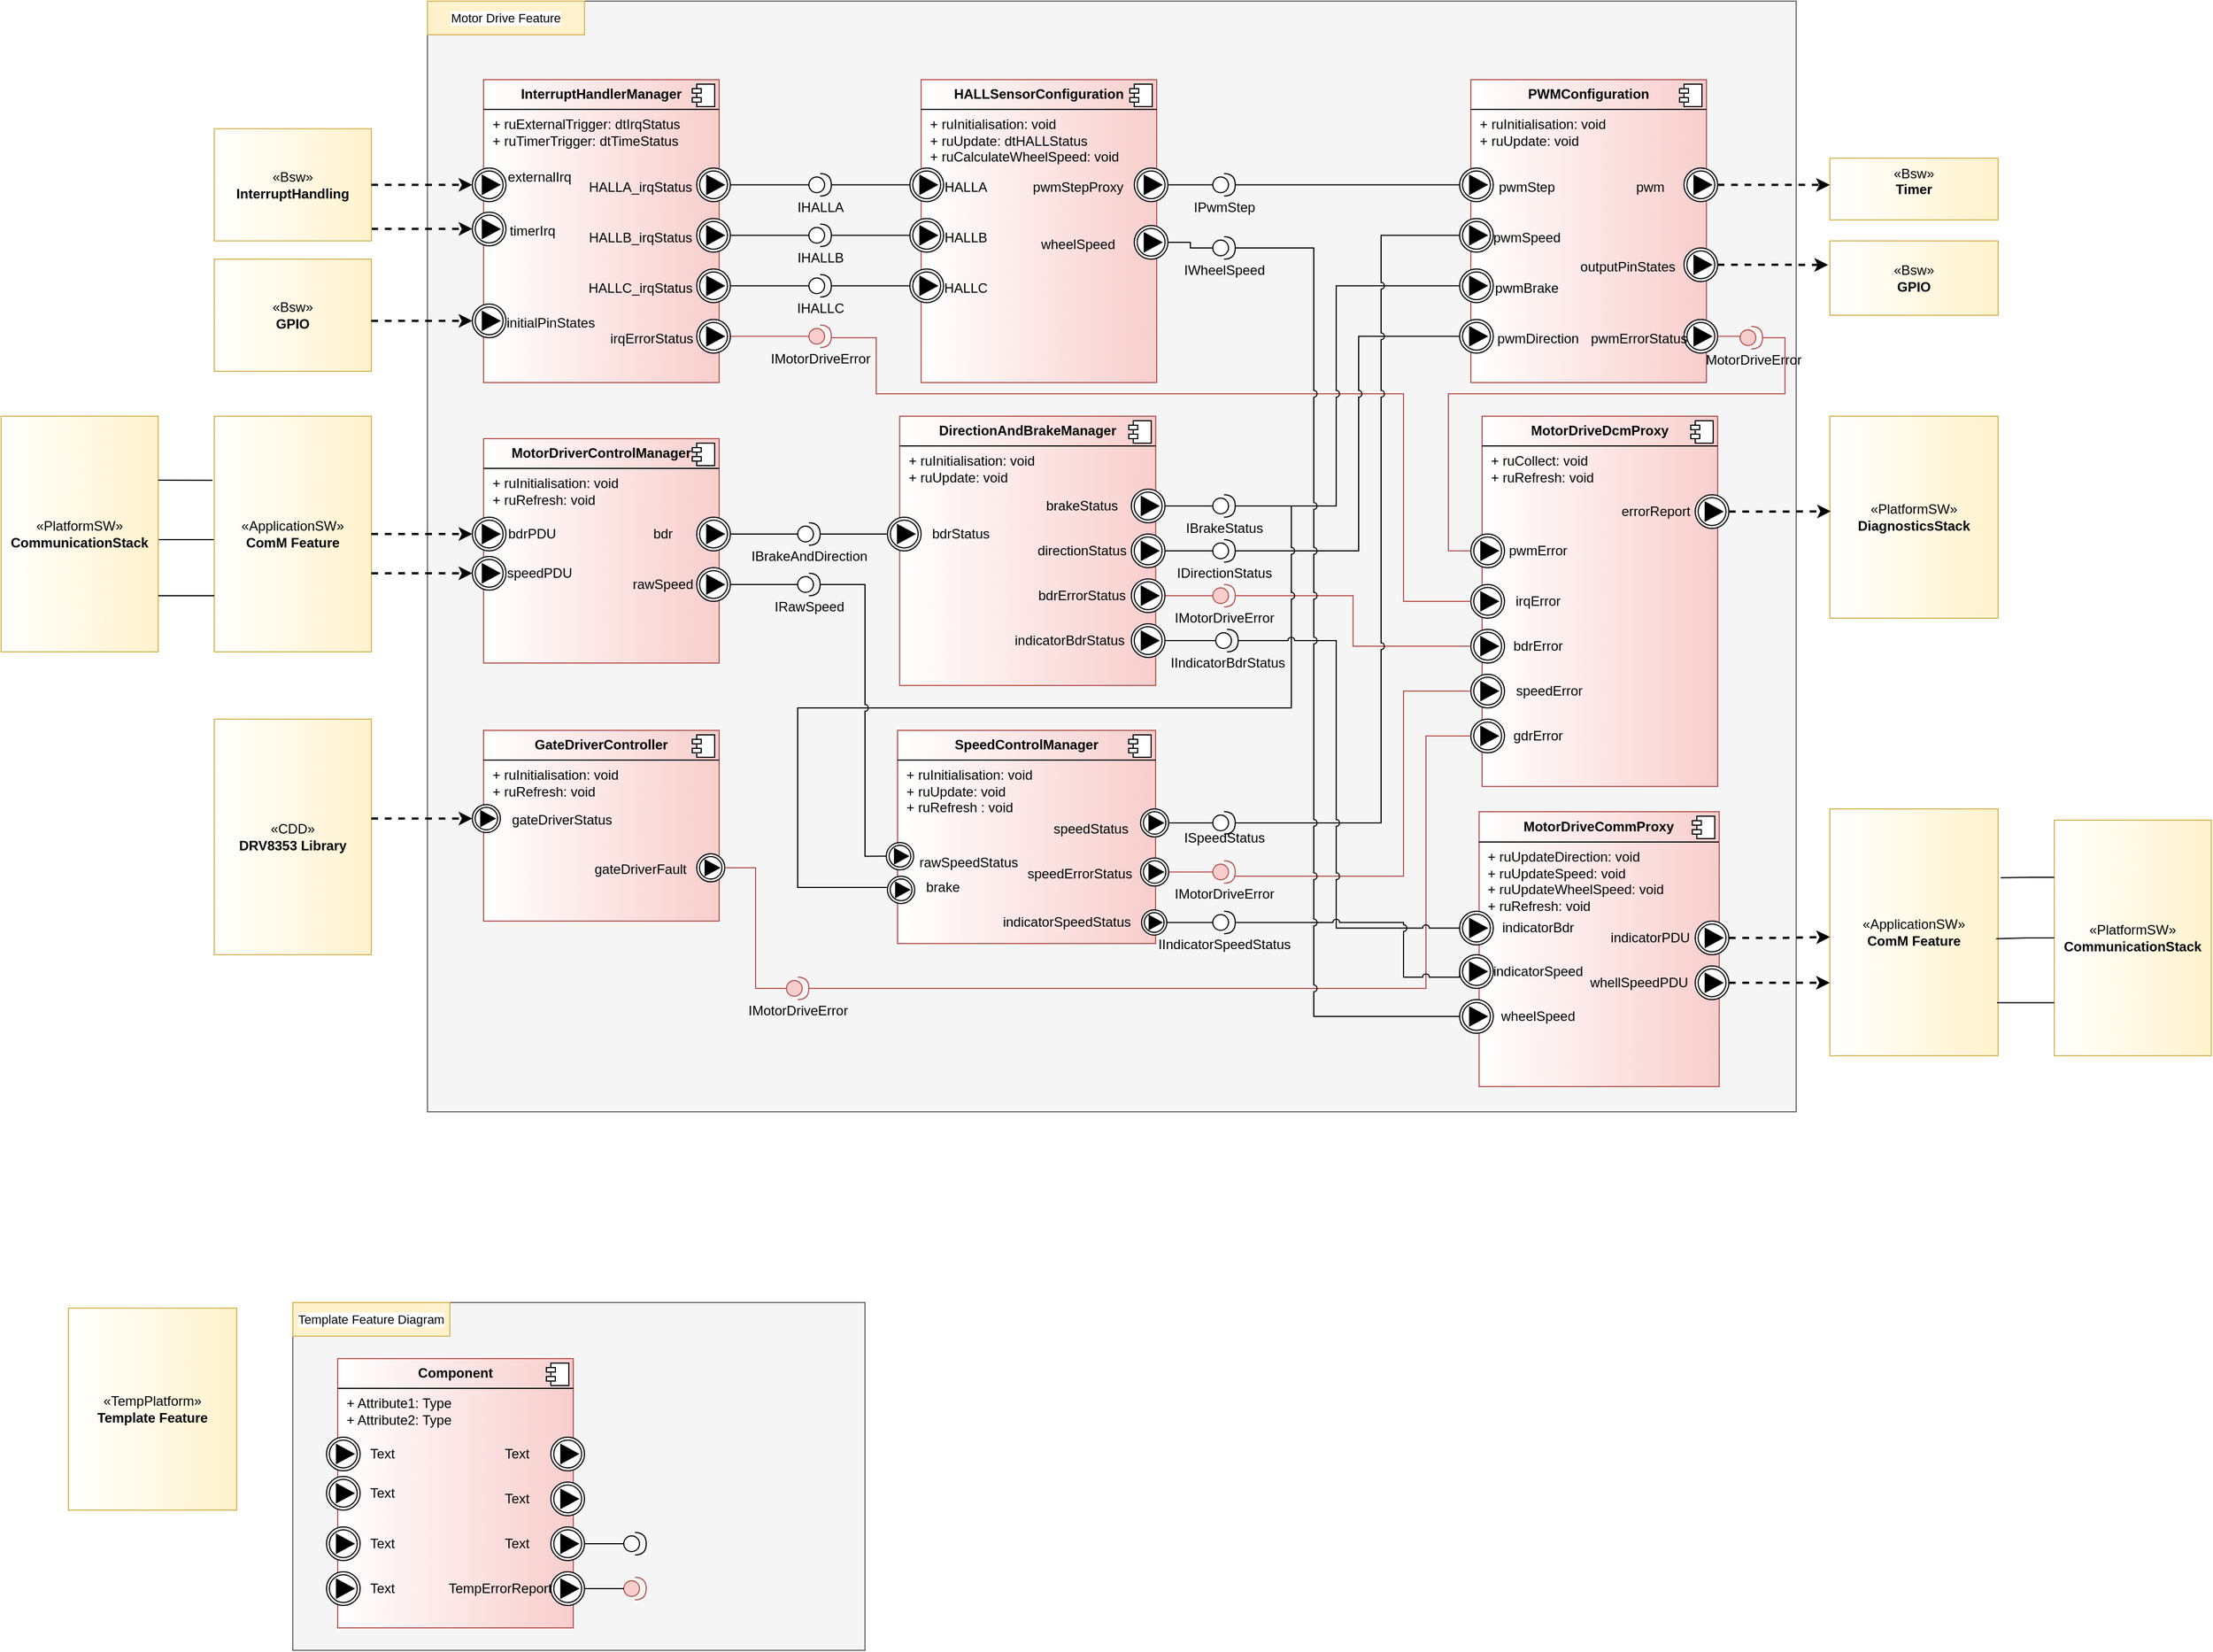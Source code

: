 <mxfile version="24.0.4" type="device">
  <diagram name="Page-1" id="q-otbSK6who0XxGtIiqZ">
    <mxGraphModel dx="1064" dy="633" grid="1" gridSize="10" guides="0" tooltips="1" connect="1" arrows="1" fold="1" page="1" pageScale="1" pageWidth="850" pageHeight="1100" math="0" shadow="0">
      <root>
        <mxCell id="0" />
        <mxCell id="1" parent="0" />
        <mxCell id="DT-DmE5ymV6dhbfyWgM1-207" value="" style="rounded=0;whiteSpace=wrap;html=1;fontFamily=Helvetica;fontSize=11;fontColor=#333333;labelBackgroundColor=default;fillColor=#f5f5f5;strokeColor=#666666;" parent="1" vertex="1">
          <mxGeometry x="290" y="1200" width="510" height="310" as="geometry" />
        </mxCell>
        <mxCell id="DT-DmE5ymV6dhbfyWgM1-1" value="" style="rounded=0;whiteSpace=wrap;html=1;fillColor=#f5f5f5;fontColor=#333333;strokeColor=#666666;" parent="1" vertex="1">
          <mxGeometry x="410" y="40" width="1220" height="990" as="geometry" />
        </mxCell>
        <mxCell id="DT-DmE5ymV6dhbfyWgM1-9" value="&lt;p style=&quot;margin:0px;margin-top:6px;text-align:center;&quot;&gt;&lt;b&gt;Component&lt;/b&gt;&lt;/p&gt;&lt;hr size=&quot;1&quot; style=&quot;border-style:solid;&quot;/&gt;&lt;p style=&quot;margin:0px;margin-left:8px;&quot;&gt;+ Attribute1: Type&lt;br/&gt;+ Attribute2: Type&lt;/p&gt;" style="align=left;overflow=fill;html=1;dropTarget=0;whiteSpace=wrap;gradientDirection=west;fillColor=#f8cecc;strokeColor=#b85450;gradientColor=#FFFFFF;" parent="1" vertex="1">
          <mxGeometry x="330" y="1250" width="210" height="240" as="geometry" />
        </mxCell>
        <mxCell id="DT-DmE5ymV6dhbfyWgM1-10" value="" style="shape=component;jettyWidth=8;jettyHeight=4;" parent="DT-DmE5ymV6dhbfyWgM1-9" vertex="1">
          <mxGeometry x="1" width="20" height="20" relative="1" as="geometry">
            <mxPoint x="-24" y="4" as="offset" />
          </mxGeometry>
        </mxCell>
        <mxCell id="DT-DmE5ymV6dhbfyWgM1-11" value="" style="group" parent="1" vertex="1" connectable="0">
          <mxGeometry x="320" y="1320" width="80" height="30" as="geometry" />
        </mxCell>
        <mxCell id="DT-DmE5ymV6dhbfyWgM1-12" value="" style="points=[[0.145,0.145,0],[0.5,0,0],[0.855,0.145,0],[1,0.5,0],[0.855,0.855,0],[0.5,1,0],[0.145,0.855,0],[0,0.5,0]];shape=mxgraph.bpmn.event;html=1;verticalLabelPosition=bottom;labelBackgroundColor=#ffffff;verticalAlign=top;align=center;perimeter=ellipsePerimeter;outlineConnect=0;aspect=fixed;outline=throwing;symbol=signal;direction=south;strokeOpacity=100;noLabel=0;strokeColor=default;fillColor=default;fillStyle=auto;strokeWidth=1;fixedWidth=1;" parent="DT-DmE5ymV6dhbfyWgM1-11" vertex="1">
          <mxGeometry width="30" height="30" as="geometry" />
        </mxCell>
        <mxCell id="DT-DmE5ymV6dhbfyWgM1-13" value="Text" style="text;html=1;align=center;verticalAlign=middle;whiteSpace=wrap;rounded=0;" parent="DT-DmE5ymV6dhbfyWgM1-11" vertex="1">
          <mxGeometry x="20" width="60" height="30" as="geometry" />
        </mxCell>
        <mxCell id="DT-DmE5ymV6dhbfyWgM1-14" value="" style="group" parent="1" vertex="1" connectable="0">
          <mxGeometry x="320" y="1355" width="80" height="30" as="geometry" />
        </mxCell>
        <mxCell id="DT-DmE5ymV6dhbfyWgM1-15" value="" style="points=[[0.145,0.145,0],[0.5,0,0],[0.855,0.145,0],[1,0.5,0],[0.855,0.855,0],[0.5,1,0],[0.145,0.855,0],[0,0.5,0]];shape=mxgraph.bpmn.event;html=1;verticalLabelPosition=bottom;labelBackgroundColor=#ffffff;verticalAlign=top;align=center;perimeter=ellipsePerimeter;outlineConnect=0;aspect=fixed;outline=throwing;symbol=signal;direction=south;strokeOpacity=100;noLabel=0;strokeColor=default;fillColor=default;fillStyle=auto;strokeWidth=1;fixedWidth=1;" parent="DT-DmE5ymV6dhbfyWgM1-14" vertex="1">
          <mxGeometry width="30" height="30" as="geometry" />
        </mxCell>
        <mxCell id="DT-DmE5ymV6dhbfyWgM1-16" value="Text" style="text;html=1;align=center;verticalAlign=middle;whiteSpace=wrap;rounded=0;" parent="DT-DmE5ymV6dhbfyWgM1-14" vertex="1">
          <mxGeometry x="20" width="60" height="30" as="geometry" />
        </mxCell>
        <mxCell id="DT-DmE5ymV6dhbfyWgM1-17" value="" style="group" parent="1" vertex="1" connectable="0">
          <mxGeometry x="460" y="1320" width="90" height="30" as="geometry" />
        </mxCell>
        <mxCell id="DT-DmE5ymV6dhbfyWgM1-18" value="" style="points=[[0.145,0.145,0],[0.5,0,0],[0.855,0.145,0],[1,0.5,0],[0.855,0.855,0],[0.5,1,0],[0.145,0.855,0],[0,0.5,0]];shape=mxgraph.bpmn.event;html=1;verticalLabelPosition=bottom;labelBackgroundColor=#ffffff;verticalAlign=top;align=center;perimeter=ellipsePerimeter;outlineConnect=0;aspect=fixed;outline=throwing;symbol=signal;direction=south;strokeOpacity=100;noLabel=0;strokeColor=default;fillColor=default;fillStyle=auto;strokeWidth=1;fixedWidth=1;" parent="DT-DmE5ymV6dhbfyWgM1-17" vertex="1">
          <mxGeometry x="60" width="30" height="30" as="geometry" />
        </mxCell>
        <mxCell id="DT-DmE5ymV6dhbfyWgM1-19" value="Text" style="text;html=1;align=center;verticalAlign=middle;whiteSpace=wrap;rounded=0;" parent="DT-DmE5ymV6dhbfyWgM1-17" vertex="1">
          <mxGeometry width="60" height="30" as="geometry" />
        </mxCell>
        <mxCell id="DT-DmE5ymV6dhbfyWgM1-20" value="" style="group" parent="1" vertex="1" connectable="0">
          <mxGeometry x="460" y="1360" width="90" height="30" as="geometry" />
        </mxCell>
        <mxCell id="DT-DmE5ymV6dhbfyWgM1-21" value="" style="points=[[0.145,0.145,0],[0.5,0,0],[0.855,0.145,0],[1,0.5,0],[0.855,0.855,0],[0.5,1,0],[0.145,0.855,0],[0,0.5,0]];shape=mxgraph.bpmn.event;html=1;verticalLabelPosition=bottom;labelBackgroundColor=#ffffff;verticalAlign=top;align=center;perimeter=ellipsePerimeter;outlineConnect=0;aspect=fixed;outline=throwing;symbol=signal;direction=south;strokeOpacity=100;noLabel=0;strokeColor=default;fillColor=default;fillStyle=auto;strokeWidth=1;fixedWidth=1;" parent="DT-DmE5ymV6dhbfyWgM1-20" vertex="1">
          <mxGeometry x="60" width="30" height="30" as="geometry" />
        </mxCell>
        <mxCell id="DT-DmE5ymV6dhbfyWgM1-22" value="Text" style="text;html=1;align=center;verticalAlign=middle;whiteSpace=wrap;rounded=0;" parent="DT-DmE5ymV6dhbfyWgM1-20" vertex="1">
          <mxGeometry width="60" height="30" as="geometry" />
        </mxCell>
        <mxCell id="DT-DmE5ymV6dhbfyWgM1-23" value="" style="group" parent="1" vertex="1" connectable="0">
          <mxGeometry x="460" y="1400" width="90" height="30" as="geometry" />
        </mxCell>
        <mxCell id="DT-DmE5ymV6dhbfyWgM1-24" value="" style="points=[[0.145,0.145,0],[0.5,0,0],[0.855,0.145,0],[1,0.5,0],[0.855,0.855,0],[0.5,1,0],[0.145,0.855,0],[0,0.5,0]];shape=mxgraph.bpmn.event;html=1;verticalLabelPosition=bottom;labelBackgroundColor=#ffffff;verticalAlign=top;align=center;perimeter=ellipsePerimeter;outlineConnect=0;aspect=fixed;outline=throwing;symbol=signal;direction=south;strokeOpacity=100;noLabel=0;strokeColor=default;fillColor=default;fillStyle=auto;strokeWidth=1;fixedWidth=1;" parent="DT-DmE5ymV6dhbfyWgM1-23" vertex="1">
          <mxGeometry x="60" width="30" height="30" as="geometry" />
        </mxCell>
        <mxCell id="DT-DmE5ymV6dhbfyWgM1-25" value="Text" style="text;html=1;align=center;verticalAlign=middle;whiteSpace=wrap;rounded=0;" parent="DT-DmE5ymV6dhbfyWgM1-23" vertex="1">
          <mxGeometry width="60" height="30" as="geometry" />
        </mxCell>
        <mxCell id="DT-DmE5ymV6dhbfyWgM1-26" value="" style="group" parent="1" vertex="1" connectable="0">
          <mxGeometry x="460" y="1440" width="90" height="30" as="geometry" />
        </mxCell>
        <mxCell id="DT-DmE5ymV6dhbfyWgM1-27" value="" style="points=[[0.145,0.145,0],[0.5,0,0],[0.855,0.145,0],[1,0.5,0],[0.855,0.855,0],[0.5,1,0],[0.145,0.855,0],[0,0.5,0]];shape=mxgraph.bpmn.event;html=1;verticalLabelPosition=bottom;labelBackgroundColor=#ffffff;verticalAlign=top;align=center;perimeter=ellipsePerimeter;outlineConnect=0;aspect=fixed;outline=throwing;symbol=signal;direction=south;strokeOpacity=100;noLabel=0;strokeColor=default;fillColor=default;fillStyle=auto;strokeWidth=1;fixedWidth=1;" parent="DT-DmE5ymV6dhbfyWgM1-26" vertex="1">
          <mxGeometry x="60" width="30" height="30" as="geometry" />
        </mxCell>
        <mxCell id="DT-DmE5ymV6dhbfyWgM1-28" value="TempErrorReport" style="text;html=1;align=center;verticalAlign=middle;whiteSpace=wrap;rounded=0;" parent="DT-DmE5ymV6dhbfyWgM1-26" vertex="1">
          <mxGeometry x="-15" width="60" height="30" as="geometry" />
        </mxCell>
        <mxCell id="DT-DmE5ymV6dhbfyWgM1-29" value="" style="group" parent="1" vertex="1" connectable="0">
          <mxGeometry x="320" y="1400" width="80" height="30" as="geometry" />
        </mxCell>
        <mxCell id="DT-DmE5ymV6dhbfyWgM1-30" value="" style="points=[[0.145,0.145,0],[0.5,0,0],[0.855,0.145,0],[1,0.5,0],[0.855,0.855,0],[0.5,1,0],[0.145,0.855,0],[0,0.5,0]];shape=mxgraph.bpmn.event;html=1;verticalLabelPosition=bottom;labelBackgroundColor=#ffffff;verticalAlign=top;align=center;perimeter=ellipsePerimeter;outlineConnect=0;aspect=fixed;outline=throwing;symbol=signal;direction=south;strokeOpacity=100;noLabel=0;strokeColor=default;fillColor=default;fillStyle=auto;strokeWidth=1;fixedWidth=1;" parent="DT-DmE5ymV6dhbfyWgM1-29" vertex="1">
          <mxGeometry width="30" height="30" as="geometry" />
        </mxCell>
        <mxCell id="DT-DmE5ymV6dhbfyWgM1-31" value="Text" style="text;html=1;align=center;verticalAlign=middle;whiteSpace=wrap;rounded=0;" parent="DT-DmE5ymV6dhbfyWgM1-29" vertex="1">
          <mxGeometry x="20" width="60" height="30" as="geometry" />
        </mxCell>
        <mxCell id="DT-DmE5ymV6dhbfyWgM1-32" value="" style="group" parent="1" vertex="1" connectable="0">
          <mxGeometry x="320" y="1440" width="80" height="30" as="geometry" />
        </mxCell>
        <mxCell id="DT-DmE5ymV6dhbfyWgM1-33" value="" style="points=[[0.145,0.145,0],[0.5,0,0],[0.855,0.145,0],[1,0.5,0],[0.855,0.855,0],[0.5,1,0],[0.145,0.855,0],[0,0.5,0]];shape=mxgraph.bpmn.event;html=1;verticalLabelPosition=bottom;labelBackgroundColor=#ffffff;verticalAlign=top;align=center;perimeter=ellipsePerimeter;outlineConnect=0;aspect=fixed;outline=throwing;symbol=signal;direction=south;strokeOpacity=100;noLabel=0;strokeColor=default;fillColor=default;fillStyle=auto;strokeWidth=1;fixedWidth=1;" parent="DT-DmE5ymV6dhbfyWgM1-32" vertex="1">
          <mxGeometry width="30" height="30" as="geometry" />
        </mxCell>
        <mxCell id="DT-DmE5ymV6dhbfyWgM1-34" value="Text" style="text;html=1;align=center;verticalAlign=middle;whiteSpace=wrap;rounded=0;" parent="DT-DmE5ymV6dhbfyWgM1-32" vertex="1">
          <mxGeometry x="20" width="60" height="30" as="geometry" />
        </mxCell>
        <mxCell id="DT-DmE5ymV6dhbfyWgM1-139" value="&lt;p style=&quot;margin:0px;margin-top:6px;text-align:center;&quot;&gt;&lt;b&gt;MotorDriveDcmProxy&lt;/b&gt;&lt;/p&gt;&lt;hr size=&quot;1&quot; style=&quot;border-style:solid;&quot;&gt;&lt;p style=&quot;margin:0px;margin-left:8px;&quot;&gt;+ ruCollect: void&lt;br&gt;+ ruRefresh: void&lt;/p&gt;" style="align=left;overflow=fill;html=1;dropTarget=0;whiteSpace=wrap;fillColor=#f8cecc;strokeColor=#b85450;gradientColor=#FFFFFF;gradientDirection=west;" parent="1" vertex="1">
          <mxGeometry x="1350" y="410" width="210" height="330" as="geometry" />
        </mxCell>
        <mxCell id="DT-DmE5ymV6dhbfyWgM1-140" value="" style="shape=component;jettyWidth=8;jettyHeight=4;" parent="DT-DmE5ymV6dhbfyWgM1-139" vertex="1">
          <mxGeometry x="1" width="20" height="20" relative="1" as="geometry">
            <mxPoint x="-24" y="4" as="offset" />
          </mxGeometry>
        </mxCell>
        <mxCell id="DT-DmE5ymV6dhbfyWgM1-144" value="" style="group" parent="1" vertex="1" connectable="0">
          <mxGeometry x="1340" y="515" width="80" height="30" as="geometry" />
        </mxCell>
        <mxCell id="DT-DmE5ymV6dhbfyWgM1-145" value="" style="points=[[0.145,0.145,0],[0.5,0,0],[0.855,0.145,0],[1,0.5,0],[0.855,0.855,0],[0.5,1,0],[0.145,0.855,0],[0,0.5,0]];shape=mxgraph.bpmn.event;html=1;verticalLabelPosition=bottom;labelBackgroundColor=#ffffff;verticalAlign=top;align=center;perimeter=ellipsePerimeter;outlineConnect=0;aspect=fixed;outline=throwing;symbol=signal;direction=south;strokeOpacity=100;noLabel=0;strokeColor=default;fillColor=default;fillStyle=auto;strokeWidth=1;fixedWidth=1;" parent="DT-DmE5ymV6dhbfyWgM1-144" vertex="1">
          <mxGeometry width="30" height="30" as="geometry" />
        </mxCell>
        <mxCell id="DT-DmE5ymV6dhbfyWgM1-146" value="pwmError" style="text;html=1;align=center;verticalAlign=middle;whiteSpace=wrap;rounded=0;" parent="DT-DmE5ymV6dhbfyWgM1-144" vertex="1">
          <mxGeometry x="30" width="60" height="30" as="geometry" />
        </mxCell>
        <mxCell id="DT-DmE5ymV6dhbfyWgM1-147" value="" style="group" parent="1" vertex="1" connectable="0">
          <mxGeometry x="1480" y="480" width="90" height="30" as="geometry" />
        </mxCell>
        <mxCell id="DT-DmE5ymV6dhbfyWgM1-148" value="" style="points=[[0.145,0.145,0],[0.5,0,0],[0.855,0.145,0],[1,0.5,0],[0.855,0.855,0],[0.5,1,0],[0.145,0.855,0],[0,0.5,0]];shape=mxgraph.bpmn.event;html=1;verticalLabelPosition=bottom;labelBackgroundColor=#ffffff;verticalAlign=top;align=center;perimeter=ellipsePerimeter;outlineConnect=0;aspect=fixed;outline=throwing;symbol=signal;direction=south;strokeOpacity=100;noLabel=0;strokeColor=default;fillColor=default;fillStyle=auto;strokeWidth=1;fixedWidth=1;" parent="DT-DmE5ymV6dhbfyWgM1-147" vertex="1">
          <mxGeometry x="60" width="30" height="30" as="geometry" />
        </mxCell>
        <mxCell id="DT-DmE5ymV6dhbfyWgM1-149" value="errorReport" style="text;html=1;align=center;verticalAlign=middle;whiteSpace=wrap;rounded=0;" parent="DT-DmE5ymV6dhbfyWgM1-147" vertex="1">
          <mxGeometry x="-5" width="60" height="30" as="geometry" />
        </mxCell>
        <mxCell id="DT-DmE5ymV6dhbfyWgM1-159" value="" style="group" parent="1" vertex="1" connectable="0">
          <mxGeometry x="1340" y="560" width="80" height="30" as="geometry" />
        </mxCell>
        <mxCell id="DT-DmE5ymV6dhbfyWgM1-160" value="" style="points=[[0.145,0.145,0],[0.5,0,0],[0.855,0.145,0],[1,0.5,0],[0.855,0.855,0],[0.5,1,0],[0.145,0.855,0],[0,0.5,0]];shape=mxgraph.bpmn.event;html=1;verticalLabelPosition=bottom;labelBackgroundColor=#ffffff;verticalAlign=top;align=center;perimeter=ellipsePerimeter;outlineConnect=0;aspect=fixed;outline=throwing;symbol=signal;direction=south;strokeOpacity=100;noLabel=0;strokeColor=default;fillColor=default;fillStyle=auto;strokeWidth=1;fixedWidth=1;" parent="DT-DmE5ymV6dhbfyWgM1-159" vertex="1">
          <mxGeometry width="30" height="30" as="geometry" />
        </mxCell>
        <mxCell id="DT-DmE5ymV6dhbfyWgM1-161" value="irqError" style="text;html=1;align=center;verticalAlign=middle;whiteSpace=wrap;rounded=0;" parent="DT-DmE5ymV6dhbfyWgM1-159" vertex="1">
          <mxGeometry x="30" width="60" height="30" as="geometry" />
        </mxCell>
        <mxCell id="DT-DmE5ymV6dhbfyWgM1-162" value="" style="group" parent="1" vertex="1" connectable="0">
          <mxGeometry x="1340" y="600" width="80" height="30" as="geometry" />
        </mxCell>
        <mxCell id="DT-DmE5ymV6dhbfyWgM1-163" value="" style="points=[[0.145,0.145,0],[0.5,0,0],[0.855,0.145,0],[1,0.5,0],[0.855,0.855,0],[0.5,1,0],[0.145,0.855,0],[0,0.5,0]];shape=mxgraph.bpmn.event;html=1;verticalLabelPosition=bottom;labelBackgroundColor=#ffffff;verticalAlign=top;align=center;perimeter=ellipsePerimeter;outlineConnect=0;aspect=fixed;outline=throwing;symbol=signal;direction=south;strokeOpacity=100;noLabel=0;strokeColor=default;fillColor=default;fillStyle=auto;strokeWidth=1;fixedWidth=1;" parent="DT-DmE5ymV6dhbfyWgM1-162" vertex="1">
          <mxGeometry width="30" height="30" as="geometry" />
        </mxCell>
        <mxCell id="DT-DmE5ymV6dhbfyWgM1-164" value="bdrError" style="text;html=1;align=center;verticalAlign=middle;whiteSpace=wrap;rounded=0;" parent="DT-DmE5ymV6dhbfyWgM1-162" vertex="1">
          <mxGeometry x="30" width="60" height="30" as="geometry" />
        </mxCell>
        <mxCell id="DT-DmE5ymV6dhbfyWgM1-39" value="irqstatus" style="text;html=1;align=center;verticalAlign=middle;whiteSpace=wrap;rounded=0;" parent="1" vertex="1">
          <mxGeometry x="480" y="210" width="60" height="30" as="geometry" />
        </mxCell>
        <mxCell id="DT-DmE5ymV6dhbfyWgM1-171" style="edgeStyle=orthogonalEdgeStyle;rounded=0;orthogonalLoop=1;jettySize=auto;html=1;strokeWidth=2;dashed=1;" parent="1" source="DT-DmE5ymV6dhbfyWgM1-166" target="DT-DmE5ymV6dhbfyWgM1-41" edge="1">
          <mxGeometry relative="1" as="geometry">
            <Array as="points">
              <mxPoint x="420" y="243" />
              <mxPoint x="420" y="243" />
            </Array>
          </mxGeometry>
        </mxCell>
        <mxCell id="DT-DmE5ymV6dhbfyWgM1-166" value="«Bsw»&lt;br&gt;&lt;b&gt;InterruptHandling&lt;/b&gt;" style="html=1;whiteSpace=wrap;fillColor=#fff2cc;strokeColor=#d6b656;gradientColor=#FFFFFF;gradientDirection=west;" parent="1" vertex="1">
          <mxGeometry x="220" y="153.75" width="140" height="100" as="geometry" />
        </mxCell>
        <mxCell id="DT-DmE5ymV6dhbfyWgM1-300" style="edgeStyle=orthogonalEdgeStyle;rounded=0;jumpStyle=arc;orthogonalLoop=1;jettySize=auto;html=1;entryX=0;entryY=0.5;entryDx=0;entryDy=0;strokeColor=default;align=center;verticalAlign=middle;fontFamily=Helvetica;fontSize=12;fontColor=default;labelBackgroundColor=default;endArrow=none;endFill=0;" parent="1" source="DT-DmE5ymV6dhbfyWgM1-167" target="DT-DmE5ymV6dhbfyWgM1-278" edge="1">
          <mxGeometry relative="1" as="geometry">
            <Array as="points">
              <mxPoint x="220" y="520" />
            </Array>
          </mxGeometry>
        </mxCell>
        <mxCell id="DT-DmE5ymV6dhbfyWgM1-167" value="«PlatformSW»&lt;br&gt;&lt;b&gt;CommunicationStack&lt;/b&gt;" style="html=1;whiteSpace=wrap;fillColor=#fff2cc;strokeColor=#d6b656;gradientColor=#FFFFFF;gradientDirection=west;" parent="1" vertex="1">
          <mxGeometry x="30" y="410" width="140" height="210" as="geometry" />
        </mxCell>
        <mxCell id="DT-DmE5ymV6dhbfyWgM1-168" value="«Bsw»&lt;br&gt;&lt;div&gt;&lt;b&gt;Timer&lt;/b&gt;&lt;/div&gt;&lt;div&gt;&lt;br&gt;&lt;/div&gt;" style="html=1;whiteSpace=wrap;fillColor=#fff2cc;strokeColor=#d6b656;gradientColor=#FFFFFF;gradientDirection=west;" parent="1" vertex="1">
          <mxGeometry x="1660" y="180" width="150" height="55" as="geometry" />
        </mxCell>
        <mxCell id="DT-DmE5ymV6dhbfyWgM1-169" value="«PlatformSW»&lt;br&gt;&lt;b&gt;DiagnosticsStack&lt;/b&gt;" style="html=1;whiteSpace=wrap;fillColor=#fff2cc;strokeColor=#d6b656;gradientColor=#FFFFFF;gradientDirection=west;" parent="1" vertex="1">
          <mxGeometry x="1660" y="410" width="150" height="180" as="geometry" />
        </mxCell>
        <mxCell id="DT-DmE5ymV6dhbfyWgM1-170" style="edgeStyle=orthogonalEdgeStyle;rounded=0;orthogonalLoop=1;jettySize=auto;html=1;entryX=0.5;entryY=1;entryDx=0;entryDy=0;entryPerimeter=0;strokeWidth=2;dashed=1;" parent="1" source="DT-DmE5ymV6dhbfyWgM1-166" target="DT-DmE5ymV6dhbfyWgM1-38" edge="1">
          <mxGeometry relative="1" as="geometry">
            <Array as="points">
              <mxPoint x="410" y="204" />
              <mxPoint x="410" y="204" />
            </Array>
          </mxGeometry>
        </mxCell>
        <mxCell id="DT-DmE5ymV6dhbfyWgM1-174" style="edgeStyle=orthogonalEdgeStyle;rounded=0;orthogonalLoop=1;jettySize=auto;html=1;dashed=1;strokeWidth=2;" parent="1" source="DT-DmE5ymV6dhbfyWgM1-122" target="DT-DmE5ymV6dhbfyWgM1-168" edge="1">
          <mxGeometry relative="1" as="geometry">
            <Array as="points">
              <mxPoint x="1640" y="204" />
              <mxPoint x="1640" y="204" />
            </Array>
          </mxGeometry>
        </mxCell>
        <mxCell id="DT-DmE5ymV6dhbfyWgM1-176" style="edgeStyle=orthogonalEdgeStyle;rounded=0;orthogonalLoop=1;jettySize=auto;html=1;entryX=0.006;entryY=0.471;entryDx=0;entryDy=0;entryPerimeter=0;dashed=1;strokeWidth=2;" parent="1" source="DT-DmE5ymV6dhbfyWgM1-148" target="DT-DmE5ymV6dhbfyWgM1-169" edge="1">
          <mxGeometry relative="1" as="geometry" />
        </mxCell>
        <mxCell id="DT-DmE5ymV6dhbfyWgM1-177" value="IHALLA" style="shape=providedRequiredInterface;html=1;verticalLabelPosition=bottom;sketch=0;" parent="1" vertex="1">
          <mxGeometry x="750" y="193.75" width="20" height="20" as="geometry" />
        </mxCell>
        <mxCell id="DT-DmE5ymV6dhbfyWgM1-178" value="IHALLB" style="shape=providedRequiredInterface;html=1;verticalLabelPosition=bottom;sketch=0;" parent="1" vertex="1">
          <mxGeometry x="750" y="238.75" width="20" height="20" as="geometry" />
        </mxCell>
        <mxCell id="DT-DmE5ymV6dhbfyWgM1-179" value="IHALLC" style="shape=providedRequiredInterface;html=1;verticalLabelPosition=bottom;sketch=0;" parent="1" vertex="1">
          <mxGeometry x="750" y="283.75" width="20" height="20" as="geometry" />
        </mxCell>
        <mxCell id="DT-DmE5ymV6dhbfyWgM1-180" value="IMotorDriveError" style="shape=providedRequiredInterface;html=1;verticalLabelPosition=bottom;sketch=0;fillColor=#f8cecc;strokeColor=#b85450;" parent="1" vertex="1">
          <mxGeometry x="750" y="328.75" width="20" height="20" as="geometry" />
        </mxCell>
        <mxCell id="DT-DmE5ymV6dhbfyWgM1-181" value="IBrakeStatus" style="shape=providedRequiredInterface;html=1;verticalLabelPosition=bottom;sketch=0;" parent="1" vertex="1">
          <mxGeometry x="1110" y="480" width="20" height="20" as="geometry" />
        </mxCell>
        <mxCell id="DT-DmE5ymV6dhbfyWgM1-182" value="IDirectionStatus" style="shape=providedRequiredInterface;html=1;verticalLabelPosition=bottom;sketch=0;" parent="1" vertex="1">
          <mxGeometry x="1110" y="520" width="20" height="20" as="geometry" />
        </mxCell>
        <mxCell id="DT-DmE5ymV6dhbfyWgM1-183" value="IMotorDriveError" style="shape=providedRequiredInterface;html=1;verticalLabelPosition=bottom;sketch=0;fillColor=#f8cecc;strokeColor=#b85450;" parent="1" vertex="1">
          <mxGeometry x="1110" y="560" width="20" height="20" as="geometry" />
        </mxCell>
        <mxCell id="DT-DmE5ymV6dhbfyWgM1-185" value="IPwmStep" style="shape=providedRequiredInterface;html=1;verticalLabelPosition=bottom;sketch=0;" parent="1" vertex="1">
          <mxGeometry x="1110" y="193.75" width="20" height="20" as="geometry" />
        </mxCell>
        <mxCell id="DT-DmE5ymV6dhbfyWgM1-186" value="IMotorDriveError" style="shape=providedRequiredInterface;html=1;verticalLabelPosition=bottom;sketch=0;fillColor=#f8cecc;strokeColor=#b85450;" parent="1" vertex="1">
          <mxGeometry x="1580" y="330" width="20" height="20" as="geometry" />
        </mxCell>
        <mxCell id="DT-DmE5ymV6dhbfyWgM1-187" style="edgeStyle=orthogonalEdgeStyle;rounded=0;orthogonalLoop=1;jettySize=auto;html=1;entryX=0;entryY=0.5;entryDx=0;entryDy=0;entryPerimeter=0;endArrow=none;endFill=0;" parent="1" source="DT-DmE5ymV6dhbfyWgM1-44" target="DT-DmE5ymV6dhbfyWgM1-177" edge="1">
          <mxGeometry relative="1" as="geometry" />
        </mxCell>
        <mxCell id="DT-DmE5ymV6dhbfyWgM1-188" style="edgeStyle=orthogonalEdgeStyle;rounded=0;orthogonalLoop=1;jettySize=auto;html=1;entryX=0.5;entryY=1;entryDx=0;entryDy=0;entryPerimeter=0;strokeColor=default;align=center;verticalAlign=middle;fontFamily=Helvetica;fontSize=11;fontColor=default;labelBackgroundColor=default;endArrow=none;endFill=0;" parent="1" source="DT-DmE5ymV6dhbfyWgM1-177" target="DT-DmE5ymV6dhbfyWgM1-90" edge="1">
          <mxGeometry relative="1" as="geometry" />
        </mxCell>
        <mxCell id="DT-DmE5ymV6dhbfyWgM1-189" style="edgeStyle=orthogonalEdgeStyle;rounded=0;orthogonalLoop=1;jettySize=auto;html=1;entryX=0;entryY=0.5;entryDx=0;entryDy=0;entryPerimeter=0;strokeColor=default;align=center;verticalAlign=middle;fontFamily=Helvetica;fontSize=11;fontColor=default;labelBackgroundColor=default;endArrow=none;endFill=0;" parent="1" source="DT-DmE5ymV6dhbfyWgM1-47" target="DT-DmE5ymV6dhbfyWgM1-178" edge="1">
          <mxGeometry relative="1" as="geometry" />
        </mxCell>
        <mxCell id="DT-DmE5ymV6dhbfyWgM1-190" style="edgeStyle=orthogonalEdgeStyle;rounded=0;orthogonalLoop=1;jettySize=auto;html=1;entryX=0.5;entryY=1;entryDx=0;entryDy=0;entryPerimeter=0;strokeColor=default;align=center;verticalAlign=middle;fontFamily=Helvetica;fontSize=11;fontColor=default;labelBackgroundColor=default;endArrow=none;endFill=0;" parent="1" source="DT-DmE5ymV6dhbfyWgM1-178" target="DT-DmE5ymV6dhbfyWgM1-93" edge="1">
          <mxGeometry relative="1" as="geometry" />
        </mxCell>
        <mxCell id="DT-DmE5ymV6dhbfyWgM1-191" style="edgeStyle=orthogonalEdgeStyle;rounded=0;orthogonalLoop=1;jettySize=auto;html=1;entryX=0;entryY=0.5;entryDx=0;entryDy=0;entryPerimeter=0;strokeColor=default;align=center;verticalAlign=middle;fontFamily=Helvetica;fontSize=11;fontColor=default;labelBackgroundColor=default;endArrow=none;endFill=0;" parent="1" source="DT-DmE5ymV6dhbfyWgM1-50" target="DT-DmE5ymV6dhbfyWgM1-179" edge="1">
          <mxGeometry relative="1" as="geometry" />
        </mxCell>
        <mxCell id="DT-DmE5ymV6dhbfyWgM1-192" style="edgeStyle=orthogonalEdgeStyle;rounded=0;orthogonalLoop=1;jettySize=auto;html=1;entryX=0.5;entryY=1;entryDx=0;entryDy=0;entryPerimeter=0;strokeColor=default;align=center;verticalAlign=middle;fontFamily=Helvetica;fontSize=11;fontColor=default;labelBackgroundColor=default;endArrow=none;endFill=0;" parent="1" source="DT-DmE5ymV6dhbfyWgM1-179" target="DT-DmE5ymV6dhbfyWgM1-108" edge="1">
          <mxGeometry relative="1" as="geometry" />
        </mxCell>
        <mxCell id="DT-DmE5ymV6dhbfyWgM1-193" style="edgeStyle=orthogonalEdgeStyle;rounded=0;orthogonalLoop=1;jettySize=auto;html=1;entryX=0;entryY=0.5;entryDx=0;entryDy=0;entryPerimeter=0;strokeColor=#b85450;align=center;verticalAlign=middle;fontFamily=Helvetica;fontSize=11;fontColor=default;labelBackgroundColor=default;endArrow=none;endFill=0;fillColor=#f8cecc;" parent="1" source="DT-DmE5ymV6dhbfyWgM1-53" target="DT-DmE5ymV6dhbfyWgM1-180" edge="1">
          <mxGeometry relative="1" as="geometry" />
        </mxCell>
        <mxCell id="DT-DmE5ymV6dhbfyWgM1-194" style="edgeStyle=orthogonalEdgeStyle;rounded=0;orthogonalLoop=1;jettySize=auto;html=1;entryX=0.5;entryY=1;entryDx=0;entryDy=0;entryPerimeter=0;strokeColor=#b85450;align=center;verticalAlign=middle;fontFamily=Helvetica;fontSize=11;fontColor=default;labelBackgroundColor=default;endArrow=none;endFill=0;jumpStyle=arc;fillColor=#f8cecc;" parent="1" source="DT-DmE5ymV6dhbfyWgM1-180" target="DT-DmE5ymV6dhbfyWgM1-160" edge="1">
          <mxGeometry relative="1" as="geometry">
            <Array as="points">
              <mxPoint x="810" y="340" />
              <mxPoint x="810" y="390" />
              <mxPoint x="1280" y="390" />
              <mxPoint x="1280" y="575" />
            </Array>
          </mxGeometry>
        </mxCell>
        <mxCell id="DT-DmE5ymV6dhbfyWgM1-195" style="edgeStyle=orthogonalEdgeStyle;rounded=0;orthogonalLoop=1;jettySize=auto;html=1;entryX=0;entryY=0.5;entryDx=0;entryDy=0;entryPerimeter=0;strokeColor=default;align=center;verticalAlign=middle;fontFamily=Helvetica;fontSize=11;fontColor=default;labelBackgroundColor=default;endArrow=none;endFill=0;" parent="1" source="DT-DmE5ymV6dhbfyWgM1-73" target="DT-DmE5ymV6dhbfyWgM1-181" edge="1">
          <mxGeometry relative="1" as="geometry" />
        </mxCell>
        <mxCell id="DT-DmE5ymV6dhbfyWgM1-197" style="edgeStyle=orthogonalEdgeStyle;rounded=0;orthogonalLoop=1;jettySize=auto;html=1;entryX=0;entryY=0.5;entryDx=0;entryDy=0;entryPerimeter=0;strokeColor=#b85450;align=center;verticalAlign=middle;fontFamily=Helvetica;fontSize=11;fontColor=default;labelBackgroundColor=default;endArrow=none;endFill=0;fillColor=#f8cecc;" parent="1" source="DT-DmE5ymV6dhbfyWgM1-79" target="DT-DmE5ymV6dhbfyWgM1-183" edge="1">
          <mxGeometry relative="1" as="geometry" />
        </mxCell>
        <mxCell id="DT-DmE5ymV6dhbfyWgM1-198" style="edgeStyle=orthogonalEdgeStyle;rounded=0;orthogonalLoop=1;jettySize=auto;html=1;entryX=0.5;entryY=1;entryDx=0;entryDy=0;entryPerimeter=0;strokeColor=#b85450;align=center;verticalAlign=middle;fontFamily=Helvetica;fontSize=11;fontColor=default;labelBackgroundColor=default;endArrow=none;endFill=0;fillColor=#f8cecc;" parent="1" source="DT-DmE5ymV6dhbfyWgM1-183" target="DT-DmE5ymV6dhbfyWgM1-163" edge="1">
          <mxGeometry relative="1" as="geometry" />
        </mxCell>
        <mxCell id="DT-DmE5ymV6dhbfyWgM1-199" style="edgeStyle=orthogonalEdgeStyle;rounded=0;orthogonalLoop=1;jettySize=auto;html=1;entryX=0.5;entryY=1;entryDx=0;entryDy=0;entryPerimeter=0;strokeColor=default;align=center;verticalAlign=middle;fontFamily=Helvetica;fontSize=11;fontColor=default;labelBackgroundColor=default;endArrow=none;endFill=0;jumpStyle=arc;" parent="1" source="DT-DmE5ymV6dhbfyWgM1-182" target="DT-DmE5ymV6dhbfyWgM1-137" edge="1">
          <mxGeometry relative="1" as="geometry">
            <Array as="points">
              <mxPoint x="1240" y="530" />
              <mxPoint x="1240" y="339" />
            </Array>
          </mxGeometry>
        </mxCell>
        <mxCell id="DT-DmE5ymV6dhbfyWgM1-200" style="edgeStyle=orthogonalEdgeStyle;rounded=0;orthogonalLoop=1;jettySize=auto;html=1;entryX=0.5;entryY=1;entryDx=0;entryDy=0;entryPerimeter=0;strokeColor=default;align=center;verticalAlign=middle;fontFamily=Helvetica;fontSize=11;fontColor=default;labelBackgroundColor=default;endArrow=none;endFill=0;jumpStyle=arc;" parent="1" source="DT-DmE5ymV6dhbfyWgM1-181" target="DT-DmE5ymV6dhbfyWgM1-134" edge="1">
          <mxGeometry relative="1" as="geometry">
            <Array as="points">
              <mxPoint x="1220" y="490" />
              <mxPoint x="1220" y="294" />
            </Array>
          </mxGeometry>
        </mxCell>
        <mxCell id="DT-DmE5ymV6dhbfyWgM1-201" style="edgeStyle=orthogonalEdgeStyle;rounded=0;jumpStyle=arc;orthogonalLoop=1;jettySize=auto;html=1;entryX=0;entryY=0.5;entryDx=0;entryDy=0;entryPerimeter=0;strokeColor=default;align=center;verticalAlign=middle;fontFamily=Helvetica;fontSize=11;fontColor=default;labelBackgroundColor=default;endArrow=none;endFill=0;" parent="1" source="DT-DmE5ymV6dhbfyWgM1-96" target="DT-DmE5ymV6dhbfyWgM1-185" edge="1">
          <mxGeometry relative="1" as="geometry" />
        </mxCell>
        <mxCell id="DT-DmE5ymV6dhbfyWgM1-202" style="edgeStyle=orthogonalEdgeStyle;rounded=0;jumpStyle=arc;orthogonalLoop=1;jettySize=auto;html=1;entryX=0.5;entryY=1;entryDx=0;entryDy=0;entryPerimeter=0;strokeColor=default;align=center;verticalAlign=middle;fontFamily=Helvetica;fontSize=11;fontColor=default;labelBackgroundColor=default;endArrow=none;endFill=0;" parent="1" source="DT-DmE5ymV6dhbfyWgM1-185" target="DT-DmE5ymV6dhbfyWgM1-116" edge="1">
          <mxGeometry relative="1" as="geometry" />
        </mxCell>
        <mxCell id="DT-DmE5ymV6dhbfyWgM1-204" style="edgeStyle=orthogonalEdgeStyle;rounded=0;jumpStyle=arc;orthogonalLoop=1;jettySize=auto;html=1;entryX=0.5;entryY=1;entryDx=0;entryDy=0;entryPerimeter=0;strokeColor=#b85450;align=center;verticalAlign=middle;fontFamily=Helvetica;fontSize=11;fontColor=default;labelBackgroundColor=default;endArrow=none;endFill=0;fillColor=#f8cecc;" parent="1" source="DT-DmE5ymV6dhbfyWgM1-186" target="DT-DmE5ymV6dhbfyWgM1-145" edge="1">
          <mxGeometry relative="1" as="geometry">
            <Array as="points">
              <mxPoint x="1620" y="340" />
              <mxPoint x="1620" y="390" />
              <mxPoint x="1320" y="390" />
              <mxPoint x="1320" y="530" />
            </Array>
          </mxGeometry>
        </mxCell>
        <mxCell id="DT-DmE5ymV6dhbfyWgM1-208" value="Template Feature Diagram" style="text;html=1;align=center;verticalAlign=middle;whiteSpace=wrap;rounded=0;fontFamily=Helvetica;fontSize=11;labelBackgroundColor=default;fillColor=#fff2cc;strokeColor=#d6b656;" parent="1" vertex="1">
          <mxGeometry x="290" y="1200" width="140" height="30" as="geometry" />
        </mxCell>
        <mxCell id="DT-DmE5ymV6dhbfyWgM1-209" value="Motor Drive Feature" style="text;html=1;align=center;verticalAlign=middle;whiteSpace=wrap;rounded=0;fontFamily=Helvetica;fontSize=11;labelBackgroundColor=default;fillColor=#fff2cc;strokeColor=#d6b656;" parent="1" vertex="1">
          <mxGeometry x="410" y="40" width="140" height="30" as="geometry" />
        </mxCell>
        <mxCell id="DT-DmE5ymV6dhbfyWgM1-210" value="«TempPlatform»&lt;br&gt;&lt;b&gt;Template Feature&lt;/b&gt;" style="html=1;whiteSpace=wrap;fillColor=#fff2cc;strokeColor=#d6b656;gradientColor=#FFFFFF;gradientDirection=west;" parent="1" vertex="1">
          <mxGeometry x="90" y="1205" width="150" height="180" as="geometry" />
        </mxCell>
        <mxCell id="DT-DmE5ymV6dhbfyWgM1-213" value="" style="shape=providedRequiredInterface;html=1;verticalLabelPosition=bottom;sketch=0;" parent="1" vertex="1">
          <mxGeometry x="585" y="1405" width="20" height="20" as="geometry" />
        </mxCell>
        <mxCell id="DT-DmE5ymV6dhbfyWgM1-214" value="" style="shape=providedRequiredInterface;html=1;verticalLabelPosition=bottom;sketch=0;fillColor=#f8cecc;strokeColor=#b85450;" parent="1" vertex="1">
          <mxGeometry x="585" y="1445" width="20" height="20" as="geometry" />
        </mxCell>
        <mxCell id="DT-DmE5ymV6dhbfyWgM1-217" style="edgeStyle=orthogonalEdgeStyle;rounded=0;jumpStyle=arc;orthogonalLoop=1;jettySize=auto;html=1;entryX=0;entryY=0.5;entryDx=0;entryDy=0;entryPerimeter=0;strokeColor=default;align=center;verticalAlign=middle;fontFamily=Helvetica;fontSize=12;fontColor=default;labelBackgroundColor=default;endArrow=none;endFill=0;" parent="1" source="DT-DmE5ymV6dhbfyWgM1-24" target="DT-DmE5ymV6dhbfyWgM1-213" edge="1">
          <mxGeometry relative="1" as="geometry" />
        </mxCell>
        <mxCell id="DT-DmE5ymV6dhbfyWgM1-218" style="edgeStyle=orthogonalEdgeStyle;rounded=0;jumpStyle=arc;orthogonalLoop=1;jettySize=auto;html=1;entryX=0;entryY=0.5;entryDx=0;entryDy=0;entryPerimeter=0;strokeColor=default;align=center;verticalAlign=middle;fontFamily=Helvetica;fontSize=12;fontColor=default;labelBackgroundColor=default;endArrow=none;endFill=0;" parent="1" source="DT-DmE5ymV6dhbfyWgM1-27" target="DT-DmE5ymV6dhbfyWgM1-214" edge="1">
          <mxGeometry relative="1" as="geometry" />
        </mxCell>
        <mxCell id="DT-DmE5ymV6dhbfyWgM1-225" value="" style="group" parent="1" vertex="1" connectable="0">
          <mxGeometry x="820" y="410" width="312.61" height="240" as="geometry" />
        </mxCell>
        <mxCell id="DT-DmE5ymV6dhbfyWgM1-61" value="&lt;p style=&quot;margin:0px;margin-top:6px;text-align:center;&quot;&gt;&lt;b&gt;DirectionAndBrakeManager&lt;/b&gt;&lt;/p&gt;&lt;hr size=&quot;1&quot; style=&quot;border-style:solid;&quot;&gt;&lt;p style=&quot;margin:0px;margin-left:8px;&quot;&gt;+ ruInitialisation: void&lt;br&gt;+ ruUpdate:&amp;nbsp;&lt;span style=&quot;background-color: initial;&quot;&gt;void&lt;/span&gt;&lt;/p&gt;" style="align=left;overflow=fill;html=1;dropTarget=0;whiteSpace=wrap;fillColor=#f8cecc;strokeColor=#b85450;gradientColor=#FFFFFF;gradientDirection=west;" parent="DT-DmE5ymV6dhbfyWgM1-225" vertex="1">
          <mxGeometry x="10.87" width="228.261" height="240" as="geometry" />
        </mxCell>
        <mxCell id="DT-DmE5ymV6dhbfyWgM1-62" value="" style="shape=component;jettyWidth=8;jettyHeight=4;" parent="DT-DmE5ymV6dhbfyWgM1-61" vertex="1">
          <mxGeometry x="1" width="20" height="20" relative="1" as="geometry">
            <mxPoint x="-24" y="4" as="offset" />
          </mxGeometry>
        </mxCell>
        <mxCell id="DT-DmE5ymV6dhbfyWgM1-63" value="" style="group" parent="DT-DmE5ymV6dhbfyWgM1-225" vertex="1" connectable="0">
          <mxGeometry y="90" width="86.957" height="30" as="geometry" />
        </mxCell>
        <mxCell id="DT-DmE5ymV6dhbfyWgM1-64" value="" style="points=[[0.145,0.145,0],[0.5,0,0],[0.855,0.145,0],[1,0.5,0],[0.855,0.855,0],[0.5,1,0],[0.145,0.855,0],[0,0.5,0]];shape=mxgraph.bpmn.event;html=1;verticalLabelPosition=bottom;labelBackgroundColor=#ffffff;verticalAlign=top;align=center;perimeter=ellipsePerimeter;outlineConnect=0;aspect=fixed;outline=throwing;symbol=signal;direction=south;strokeOpacity=100;noLabel=0;strokeColor=default;fillColor=default;fillStyle=auto;strokeWidth=1;fixedWidth=1;" parent="DT-DmE5ymV6dhbfyWgM1-63" vertex="1">
          <mxGeometry width="30" height="30" as="geometry" />
        </mxCell>
        <mxCell id="DT-DmE5ymV6dhbfyWgM1-65" value="bdrStatus" style="text;html=1;align=center;verticalAlign=middle;whiteSpace=wrap;rounded=0;" parent="DT-DmE5ymV6dhbfyWgM1-63" vertex="1">
          <mxGeometry x="32.609" width="65.217" height="30" as="geometry" />
        </mxCell>
        <mxCell id="DT-DmE5ymV6dhbfyWgM1-72" value="" style="group" parent="DT-DmE5ymV6dhbfyWgM1-225" vertex="1" connectable="0">
          <mxGeometry x="152.174" y="65" width="97.826" height="30" as="geometry" />
        </mxCell>
        <mxCell id="DT-DmE5ymV6dhbfyWgM1-73" value="" style="points=[[0.145,0.145,0],[0.5,0,0],[0.855,0.145,0],[1,0.5,0],[0.855,0.855,0],[0.5,1,0],[0.145,0.855,0],[0,0.5,0]];shape=mxgraph.bpmn.event;html=1;verticalLabelPosition=bottom;labelBackgroundColor=#ffffff;verticalAlign=top;align=center;perimeter=ellipsePerimeter;outlineConnect=0;aspect=fixed;outline=throwing;symbol=signal;direction=south;strokeOpacity=100;noLabel=0;strokeColor=default;fillColor=default;fillStyle=auto;strokeWidth=1;fixedWidth=1;" parent="DT-DmE5ymV6dhbfyWgM1-72" vertex="1">
          <mxGeometry x="65.217" width="30" height="30" as="geometry" />
        </mxCell>
        <mxCell id="DT-DmE5ymV6dhbfyWgM1-74" value="brakeStatus" style="text;html=1;align=center;verticalAlign=middle;whiteSpace=wrap;rounded=0;" parent="DT-DmE5ymV6dhbfyWgM1-72" vertex="1">
          <mxGeometry x="-10.87" width="65.217" height="30" as="geometry" />
        </mxCell>
        <mxCell id="DT-DmE5ymV6dhbfyWgM1-75" value="" style="group" parent="DT-DmE5ymV6dhbfyWgM1-225" vertex="1" connectable="0">
          <mxGeometry x="152.174" y="105" width="97.826" height="30" as="geometry" />
        </mxCell>
        <mxCell id="DT-DmE5ymV6dhbfyWgM1-76" value="" style="points=[[0.145,0.145,0],[0.5,0,0],[0.855,0.145,0],[1,0.5,0],[0.855,0.855,0],[0.5,1,0],[0.145,0.855,0],[0,0.5,0]];shape=mxgraph.bpmn.event;html=1;verticalLabelPosition=bottom;labelBackgroundColor=#ffffff;verticalAlign=top;align=center;perimeter=ellipsePerimeter;outlineConnect=0;aspect=fixed;outline=throwing;symbol=signal;direction=south;strokeOpacity=100;noLabel=0;strokeColor=default;fillColor=default;fillStyle=auto;strokeWidth=1;fixedWidth=1;" parent="DT-DmE5ymV6dhbfyWgM1-75" vertex="1">
          <mxGeometry x="65.217" width="30" height="30" as="geometry" />
        </mxCell>
        <mxCell id="DT-DmE5ymV6dhbfyWgM1-77" value="directionStatus" style="text;html=1;align=center;verticalAlign=middle;whiteSpace=wrap;rounded=0;" parent="DT-DmE5ymV6dhbfyWgM1-75" vertex="1">
          <mxGeometry x="-10.87" width="65.217" height="30" as="geometry" />
        </mxCell>
        <mxCell id="DT-DmE5ymV6dhbfyWgM1-78" value="" style="group" parent="DT-DmE5ymV6dhbfyWgM1-225" vertex="1" connectable="0">
          <mxGeometry x="152.174" y="145" width="97.826" height="30" as="geometry" />
        </mxCell>
        <mxCell id="DT-DmE5ymV6dhbfyWgM1-79" value="" style="points=[[0.145,0.145,0],[0.5,0,0],[0.855,0.145,0],[1,0.5,0],[0.855,0.855,0],[0.5,1,0],[0.145,0.855,0],[0,0.5,0]];shape=mxgraph.bpmn.event;html=1;verticalLabelPosition=bottom;labelBackgroundColor=#ffffff;verticalAlign=top;align=center;perimeter=ellipsePerimeter;outlineConnect=0;aspect=fixed;outline=throwing;symbol=signal;direction=south;strokeOpacity=100;noLabel=0;strokeColor=default;fillColor=default;fillStyle=auto;strokeWidth=1;fixedWidth=1;" parent="DT-DmE5ymV6dhbfyWgM1-78" vertex="1">
          <mxGeometry x="65.217" width="30" height="30" as="geometry" />
        </mxCell>
        <mxCell id="DT-DmE5ymV6dhbfyWgM1-80" value="bdrErrorStatus" style="text;html=1;align=center;verticalAlign=middle;whiteSpace=wrap;rounded=0;" parent="DT-DmE5ymV6dhbfyWgM1-78" vertex="1">
          <mxGeometry x="-10.87" width="65.217" height="30" as="geometry" />
        </mxCell>
        <mxCell id="5JBrvxKo7zbKbDEr0znC-3" value="IIndicatorBdrStatus" style="shape=providedRequiredInterface;html=1;verticalLabelPosition=bottom;sketch=0;" parent="DT-DmE5ymV6dhbfyWgM1-225" vertex="1">
          <mxGeometry x="292.61" y="190" width="20" height="20" as="geometry" />
        </mxCell>
        <mxCell id="5JBrvxKo7zbKbDEr0znC-5" value="" style="group" parent="DT-DmE5ymV6dhbfyWgM1-225" vertex="1" connectable="0">
          <mxGeometry x="152.174" y="185" width="97.826" height="30" as="geometry" />
        </mxCell>
        <mxCell id="5JBrvxKo7zbKbDEr0znC-6" value="" style="points=[[0.145,0.145,0],[0.5,0,0],[0.855,0.145,0],[1,0.5,0],[0.855,0.855,0],[0.5,1,0],[0.145,0.855,0],[0,0.5,0]];shape=mxgraph.bpmn.event;html=1;verticalLabelPosition=bottom;labelBackgroundColor=#ffffff;verticalAlign=top;align=center;perimeter=ellipsePerimeter;outlineConnect=0;aspect=fixed;outline=throwing;symbol=signal;direction=south;strokeOpacity=100;noLabel=0;strokeColor=default;fillColor=default;fillStyle=auto;strokeWidth=1;fixedWidth=1;" parent="5JBrvxKo7zbKbDEr0znC-5" vertex="1">
          <mxGeometry x="65.217" width="30" height="30" as="geometry" />
        </mxCell>
        <mxCell id="5JBrvxKo7zbKbDEr0znC-8" style="edgeStyle=orthogonalEdgeStyle;rounded=0;orthogonalLoop=1;jettySize=auto;html=1;entryX=0;entryY=0.5;entryDx=0;entryDy=0;entryPerimeter=0;endArrow=none;endFill=0;" parent="DT-DmE5ymV6dhbfyWgM1-225" source="5JBrvxKo7zbKbDEr0znC-6" target="5JBrvxKo7zbKbDEr0znC-3" edge="1">
          <mxGeometry relative="1" as="geometry" />
        </mxCell>
        <mxCell id="5JBrvxKo7zbKbDEr0znC-7" value="indicatorBdrStatus" style="text;html=1;align=center;verticalAlign=middle;whiteSpace=wrap;rounded=0;" parent="DT-DmE5ymV6dhbfyWgM1-225" vertex="1">
          <mxGeometry x="130.004" y="185" width="65.217" height="30" as="geometry" />
        </mxCell>
        <mxCell id="DT-DmE5ymV6dhbfyWgM1-226" value="" style="group" parent="1" vertex="1" connectable="0">
          <mxGeometry x="450" y="110" width="230" height="270" as="geometry" />
        </mxCell>
        <mxCell id="DT-DmE5ymV6dhbfyWgM1-35" value="&lt;p style=&quot;margin:0px;margin-top:6px;text-align:center;&quot;&gt;&lt;b&gt;InterruptHandlerManager&lt;/b&gt;&lt;/p&gt;&lt;hr size=&quot;1&quot; style=&quot;border-style:solid;&quot;&gt;&lt;p style=&quot;margin:0px;margin-left:8px;&quot;&gt;+ ruExternalTrigger: dtIrqStatus&lt;br&gt;+ ruTimerTrigger: dtTimeStatus&lt;/p&gt;" style="align=left;overflow=fill;html=1;dropTarget=0;whiteSpace=wrap;fillColor=#f8cecc;strokeColor=#b85450;gradientColor=#ffffff;gradientDirection=west;" parent="DT-DmE5ymV6dhbfyWgM1-226" vertex="1">
          <mxGeometry x="10" width="210" height="270" as="geometry" />
        </mxCell>
        <mxCell id="DT-DmE5ymV6dhbfyWgM1-36" value="" style="shape=component;jettyWidth=8;jettyHeight=4;" parent="DT-DmE5ymV6dhbfyWgM1-35" vertex="1">
          <mxGeometry x="1" width="20" height="20" relative="1" as="geometry">
            <mxPoint x="-24" y="4" as="offset" />
          </mxGeometry>
        </mxCell>
        <mxCell id="DT-DmE5ymV6dhbfyWgM1-40" value="" style="group" parent="DT-DmE5ymV6dhbfyWgM1-226" vertex="1" connectable="0">
          <mxGeometry y="118.125" width="80" height="33.75" as="geometry" />
        </mxCell>
        <mxCell id="DT-DmE5ymV6dhbfyWgM1-41" value="" style="points=[[0.145,0.145,0],[0.5,0,0],[0.855,0.145,0],[1,0.5,0],[0.855,0.855,0],[0.5,1,0],[0.145,0.855,0],[0,0.5,0]];shape=mxgraph.bpmn.event;html=1;verticalLabelPosition=bottom;labelBackgroundColor=#ffffff;verticalAlign=top;align=center;perimeter=ellipsePerimeter;outlineConnect=0;aspect=fixed;outline=throwing;symbol=signal;direction=south;strokeOpacity=100;noLabel=0;strokeColor=default;fillColor=default;fillStyle=auto;strokeWidth=1;fixedWidth=1;" parent="DT-DmE5ymV6dhbfyWgM1-40" vertex="1">
          <mxGeometry width="30" height="30" as="geometry" />
        </mxCell>
        <mxCell id="DT-DmE5ymV6dhbfyWgM1-42" value="&lt;div&gt;timerIrq&lt;span style=&quot;white-space: pre;&quot;&gt;&#x9;&lt;/span&gt;&lt;/div&gt;" style="text;html=1;align=center;verticalAlign=middle;whiteSpace=wrap;rounded=0;" parent="DT-DmE5ymV6dhbfyWgM1-40" vertex="1">
          <mxGeometry x="30" width="60" height="33.75" as="geometry" />
        </mxCell>
        <mxCell id="DT-DmE5ymV6dhbfyWgM1-43" value="" style="group" parent="DT-DmE5ymV6dhbfyWgM1-226" vertex="1" connectable="0">
          <mxGeometry x="140" y="78.75" width="90" height="33.75" as="geometry" />
        </mxCell>
        <mxCell id="DT-DmE5ymV6dhbfyWgM1-44" value="" style="points=[[0.145,0.145,0],[0.5,0,0],[0.855,0.145,0],[1,0.5,0],[0.855,0.855,0],[0.5,1,0],[0.145,0.855,0],[0,0.5,0]];shape=mxgraph.bpmn.event;html=1;verticalLabelPosition=bottom;labelBackgroundColor=#ffffff;verticalAlign=top;align=center;perimeter=ellipsePerimeter;outlineConnect=0;aspect=fixed;outline=throwing;symbol=signal;direction=south;strokeOpacity=100;noLabel=0;strokeColor=default;fillColor=default;fillStyle=auto;strokeWidth=1;fixedWidth=1;" parent="DT-DmE5ymV6dhbfyWgM1-43" vertex="1">
          <mxGeometry x="60" width="30" height="30" as="geometry" />
        </mxCell>
        <mxCell id="DT-DmE5ymV6dhbfyWgM1-45" value="HALLA_irqStatus" style="text;html=1;align=center;verticalAlign=middle;whiteSpace=wrap;rounded=0;" parent="DT-DmE5ymV6dhbfyWgM1-43" vertex="1">
          <mxGeometry x="-20" width="60" height="33.75" as="geometry" />
        </mxCell>
        <mxCell id="DT-DmE5ymV6dhbfyWgM1-46" value="" style="group" parent="DT-DmE5ymV6dhbfyWgM1-226" vertex="1" connectable="0">
          <mxGeometry x="140" y="123.75" width="90" height="33.75" as="geometry" />
        </mxCell>
        <mxCell id="DT-DmE5ymV6dhbfyWgM1-47" value="" style="points=[[0.145,0.145,0],[0.5,0,0],[0.855,0.145,0],[1,0.5,0],[0.855,0.855,0],[0.5,1,0],[0.145,0.855,0],[0,0.5,0]];shape=mxgraph.bpmn.event;html=1;verticalLabelPosition=bottom;labelBackgroundColor=#ffffff;verticalAlign=top;align=center;perimeter=ellipsePerimeter;outlineConnect=0;aspect=fixed;outline=throwing;symbol=signal;direction=south;strokeOpacity=100;noLabel=0;strokeColor=default;fillColor=default;fillStyle=auto;strokeWidth=1;fixedWidth=1;" parent="DT-DmE5ymV6dhbfyWgM1-46" vertex="1">
          <mxGeometry x="60" width="30" height="30" as="geometry" />
        </mxCell>
        <mxCell id="DT-DmE5ymV6dhbfyWgM1-48" value="HALLB_irqStatus" style="text;html=1;align=center;verticalAlign=middle;whiteSpace=wrap;rounded=0;" parent="DT-DmE5ymV6dhbfyWgM1-46" vertex="1">
          <mxGeometry x="-20" width="60" height="33.75" as="geometry" />
        </mxCell>
        <mxCell id="DT-DmE5ymV6dhbfyWgM1-49" value="" style="group" parent="DT-DmE5ymV6dhbfyWgM1-226" vertex="1" connectable="0">
          <mxGeometry x="140" y="168.75" width="90" height="33.75" as="geometry" />
        </mxCell>
        <mxCell id="DT-DmE5ymV6dhbfyWgM1-50" value="" style="points=[[0.145,0.145,0],[0.5,0,0],[0.855,0.145,0],[1,0.5,0],[0.855,0.855,0],[0.5,1,0],[0.145,0.855,0],[0,0.5,0]];shape=mxgraph.bpmn.event;html=1;verticalLabelPosition=bottom;labelBackgroundColor=#ffffff;verticalAlign=top;align=center;perimeter=ellipsePerimeter;outlineConnect=0;aspect=fixed;outline=throwing;symbol=signal;direction=south;strokeOpacity=100;noLabel=0;strokeColor=default;fillColor=default;fillStyle=auto;strokeWidth=1;fixedWidth=1;" parent="DT-DmE5ymV6dhbfyWgM1-49" vertex="1">
          <mxGeometry x="60" width="30" height="30" as="geometry" />
        </mxCell>
        <mxCell id="DT-DmE5ymV6dhbfyWgM1-51" value="HALLC_irqStatus" style="text;html=1;align=center;verticalAlign=middle;whiteSpace=wrap;rounded=0;" parent="DT-DmE5ymV6dhbfyWgM1-49" vertex="1">
          <mxGeometry x="-20" width="60" height="33.75" as="geometry" />
        </mxCell>
        <mxCell id="DT-DmE5ymV6dhbfyWgM1-52" value="" style="group" parent="DT-DmE5ymV6dhbfyWgM1-226" vertex="1" connectable="0">
          <mxGeometry x="140" y="213.75" width="90" height="33.75" as="geometry" />
        </mxCell>
        <mxCell id="DT-DmE5ymV6dhbfyWgM1-53" value="" style="points=[[0.145,0.145,0],[0.5,0,0],[0.855,0.145,0],[1,0.5,0],[0.855,0.855,0],[0.5,1,0],[0.145,0.855,0],[0,0.5,0]];shape=mxgraph.bpmn.event;html=1;verticalLabelPosition=bottom;labelBackgroundColor=#ffffff;verticalAlign=top;align=center;perimeter=ellipsePerimeter;outlineConnect=0;aspect=fixed;outline=throwing;symbol=signal;direction=south;strokeOpacity=100;noLabel=0;strokeColor=default;fillColor=default;fillStyle=auto;strokeWidth=1;fixedWidth=1;" parent="DT-DmE5ymV6dhbfyWgM1-52" vertex="1">
          <mxGeometry x="60" width="30" height="30" as="geometry" />
        </mxCell>
        <mxCell id="DT-DmE5ymV6dhbfyWgM1-54" value="irqErrorStatus" style="text;html=1;align=center;verticalAlign=middle;whiteSpace=wrap;rounded=0;" parent="DT-DmE5ymV6dhbfyWgM1-52" vertex="1">
          <mxGeometry x="-10" width="60" height="33.75" as="geometry" />
        </mxCell>
        <mxCell id="DT-DmE5ymV6dhbfyWgM1-329" value="" style="group" parent="DT-DmE5ymV6dhbfyWgM1-226" vertex="1" connectable="0">
          <mxGeometry y="78.75" width="90" height="39.375" as="geometry" />
        </mxCell>
        <mxCell id="DT-DmE5ymV6dhbfyWgM1-37" value="" style="group" parent="DT-DmE5ymV6dhbfyWgM1-329" vertex="1" connectable="0">
          <mxGeometry width="80" height="33.75" as="geometry" />
        </mxCell>
        <mxCell id="DT-DmE5ymV6dhbfyWgM1-38" value="" style="points=[[0.145,0.145,0],[0.5,0,0],[0.855,0.145,0],[1,0.5,0],[0.855,0.855,0],[0.5,1,0],[0.145,0.855,0],[0,0.5,0]];shape=mxgraph.bpmn.event;html=1;verticalLabelPosition=bottom;labelBackgroundColor=#ffffff;verticalAlign=top;align=center;perimeter=ellipsePerimeter;outlineConnect=0;aspect=fixed;outline=throwing;symbol=signal;direction=south;strokeOpacity=100;noLabel=0;strokeColor=default;fillColor=default;fillStyle=auto;strokeWidth=1;fixedWidth=1;" parent="DT-DmE5ymV6dhbfyWgM1-37" vertex="1">
          <mxGeometry width="30" height="30" as="geometry" />
        </mxCell>
        <mxCell id="DT-DmE5ymV6dhbfyWgM1-328" value="&lt;div&gt;externalIrq&lt;/div&gt;" style="text;html=1;align=center;verticalAlign=middle;whiteSpace=wrap;rounded=0;" parent="DT-DmE5ymV6dhbfyWgM1-226" vertex="1">
          <mxGeometry x="30" y="70.005" width="60" height="33.75" as="geometry" />
        </mxCell>
        <mxCell id="ymHDqUSLUOJimUApSyu8-2" value="" style="group" parent="DT-DmE5ymV6dhbfyWgM1-226" vertex="1" connectable="0">
          <mxGeometry y="200.005" width="80" height="33.75" as="geometry" />
        </mxCell>
        <mxCell id="ymHDqUSLUOJimUApSyu8-3" value="" style="points=[[0.145,0.145,0],[0.5,0,0],[0.855,0.145,0],[1,0.5,0],[0.855,0.855,0],[0.5,1,0],[0.145,0.855,0],[0,0.5,0]];shape=mxgraph.bpmn.event;html=1;verticalLabelPosition=bottom;labelBackgroundColor=#ffffff;verticalAlign=top;align=center;perimeter=ellipsePerimeter;outlineConnect=0;aspect=fixed;outline=throwing;symbol=signal;direction=south;strokeOpacity=100;noLabel=0;strokeColor=default;fillColor=default;fillStyle=auto;strokeWidth=1;fixedWidth=1;" parent="ymHDqUSLUOJimUApSyu8-2" vertex="1">
          <mxGeometry width="30" height="30" as="geometry" />
        </mxCell>
        <mxCell id="ymHDqUSLUOJimUApSyu8-4" value="initialPinStates" style="text;html=1;align=center;verticalAlign=middle;whiteSpace=wrap;rounded=0;" parent="ymHDqUSLUOJimUApSyu8-2" vertex="1">
          <mxGeometry x="40" width="60" height="33.75" as="geometry" />
        </mxCell>
        <mxCell id="DT-DmE5ymV6dhbfyWgM1-227" value="" style="group" parent="1" vertex="1" connectable="0">
          <mxGeometry x="840" y="110" width="230" height="270" as="geometry" />
        </mxCell>
        <mxCell id="DT-DmE5ymV6dhbfyWgM1-87" value="&lt;p style=&quot;margin:0px;margin-top:6px;text-align:center;&quot;&gt;&lt;b&gt;HALLSensorConfiguration&lt;/b&gt;&lt;/p&gt;&lt;hr size=&quot;1&quot; style=&quot;border-style:solid;&quot;&gt;&lt;p style=&quot;margin:0px;margin-left:8px;&quot;&gt;+ ruInitialisation: void&lt;br&gt;+ ruUpdate: dtHALLStatus&lt;/p&gt;&lt;p style=&quot;margin:0px;margin-left:8px;&quot;&gt;+ ruCalculateWheelSpeed: void&lt;/p&gt;" style="align=left;overflow=fill;html=1;dropTarget=0;whiteSpace=wrap;fillColor=#f8cecc;strokeColor=#b85450;gradientColor=#FFFFFF;gradientDirection=west;" parent="DT-DmE5ymV6dhbfyWgM1-227" vertex="1">
          <mxGeometry x="10" width="210" height="270" as="geometry" />
        </mxCell>
        <mxCell id="DT-DmE5ymV6dhbfyWgM1-88" value="" style="shape=component;jettyWidth=8;jettyHeight=4;" parent="DT-DmE5ymV6dhbfyWgM1-87" vertex="1">
          <mxGeometry x="1" width="20" height="20" relative="1" as="geometry">
            <mxPoint x="-24" y="4" as="offset" />
          </mxGeometry>
        </mxCell>
        <mxCell id="DT-DmE5ymV6dhbfyWgM1-89" value="" style="group" parent="DT-DmE5ymV6dhbfyWgM1-227" vertex="1" connectable="0">
          <mxGeometry y="78.75" width="80" height="33.75" as="geometry" />
        </mxCell>
        <mxCell id="DT-DmE5ymV6dhbfyWgM1-90" value="" style="points=[[0.145,0.145,0],[0.5,0,0],[0.855,0.145,0],[1,0.5,0],[0.855,0.855,0],[0.5,1,0],[0.145,0.855,0],[0,0.5,0]];shape=mxgraph.bpmn.event;html=1;verticalLabelPosition=bottom;labelBackgroundColor=#ffffff;verticalAlign=top;align=center;perimeter=ellipsePerimeter;outlineConnect=0;aspect=fixed;outline=throwing;symbol=signal;direction=south;strokeOpacity=100;noLabel=0;strokeColor=default;fillColor=default;fillStyle=auto;strokeWidth=1;fixedWidth=1;" parent="DT-DmE5ymV6dhbfyWgM1-89" vertex="1">
          <mxGeometry width="30" height="30" as="geometry" />
        </mxCell>
        <mxCell id="DT-DmE5ymV6dhbfyWgM1-91" value="HALLA" style="text;html=1;align=center;verticalAlign=middle;whiteSpace=wrap;rounded=0;" parent="DT-DmE5ymV6dhbfyWgM1-89" vertex="1">
          <mxGeometry x="20" width="60" height="33.75" as="geometry" />
        </mxCell>
        <mxCell id="DT-DmE5ymV6dhbfyWgM1-92" value="" style="group" parent="DT-DmE5ymV6dhbfyWgM1-227" vertex="1" connectable="0">
          <mxGeometry y="123.75" width="80" height="33.75" as="geometry" />
        </mxCell>
        <mxCell id="DT-DmE5ymV6dhbfyWgM1-93" value="" style="points=[[0.145,0.145,0],[0.5,0,0],[0.855,0.145,0],[1,0.5,0],[0.855,0.855,0],[0.5,1,0],[0.145,0.855,0],[0,0.5,0]];shape=mxgraph.bpmn.event;html=1;verticalLabelPosition=bottom;labelBackgroundColor=#ffffff;verticalAlign=top;align=center;perimeter=ellipsePerimeter;outlineConnect=0;aspect=fixed;outline=throwing;symbol=signal;direction=south;strokeOpacity=100;noLabel=0;strokeColor=default;fillColor=default;fillStyle=auto;strokeWidth=1;fixedWidth=1;" parent="DT-DmE5ymV6dhbfyWgM1-92" vertex="1">
          <mxGeometry width="30" height="30" as="geometry" />
        </mxCell>
        <mxCell id="DT-DmE5ymV6dhbfyWgM1-94" value="HALLB" style="text;html=1;align=center;verticalAlign=middle;whiteSpace=wrap;rounded=0;" parent="DT-DmE5ymV6dhbfyWgM1-92" vertex="1">
          <mxGeometry x="20" width="60" height="33.75" as="geometry" />
        </mxCell>
        <mxCell id="DT-DmE5ymV6dhbfyWgM1-95" value="" style="group" parent="DT-DmE5ymV6dhbfyWgM1-227" vertex="1" connectable="0">
          <mxGeometry x="140" y="78.75" width="90" height="33.75" as="geometry" />
        </mxCell>
        <mxCell id="DT-DmE5ymV6dhbfyWgM1-96" value="" style="points=[[0.145,0.145,0],[0.5,0,0],[0.855,0.145,0],[1,0.5,0],[0.855,0.855,0],[0.5,1,0],[0.145,0.855,0],[0,0.5,0]];shape=mxgraph.bpmn.event;html=1;verticalLabelPosition=bottom;labelBackgroundColor=#ffffff;verticalAlign=top;align=center;perimeter=ellipsePerimeter;outlineConnect=0;aspect=fixed;outline=throwing;symbol=signal;direction=south;strokeOpacity=100;noLabel=0;strokeColor=default;fillColor=default;fillStyle=auto;strokeWidth=1;fixedWidth=1;" parent="DT-DmE5ymV6dhbfyWgM1-95" vertex="1">
          <mxGeometry x="60" width="30" height="30" as="geometry" />
        </mxCell>
        <mxCell id="DT-DmE5ymV6dhbfyWgM1-97" value="pwmStepProxy" style="text;html=1;align=center;verticalAlign=middle;whiteSpace=wrap;rounded=0;" parent="DT-DmE5ymV6dhbfyWgM1-95" vertex="1">
          <mxGeometry x="-20" width="60" height="33.75" as="geometry" />
        </mxCell>
        <mxCell id="DT-DmE5ymV6dhbfyWgM1-107" value="" style="group" parent="DT-DmE5ymV6dhbfyWgM1-227" vertex="1" connectable="0">
          <mxGeometry y="168.75" width="80" height="33.75" as="geometry" />
        </mxCell>
        <mxCell id="DT-DmE5ymV6dhbfyWgM1-108" value="" style="points=[[0.145,0.145,0],[0.5,0,0],[0.855,0.145,0],[1,0.5,0],[0.855,0.855,0],[0.5,1,0],[0.145,0.855,0],[0,0.5,0]];shape=mxgraph.bpmn.event;html=1;verticalLabelPosition=bottom;labelBackgroundColor=#ffffff;verticalAlign=top;align=center;perimeter=ellipsePerimeter;outlineConnect=0;aspect=fixed;outline=throwing;symbol=signal;direction=south;strokeOpacity=100;noLabel=0;strokeColor=default;fillColor=default;fillStyle=auto;strokeWidth=1;fixedWidth=1;" parent="DT-DmE5ymV6dhbfyWgM1-107" vertex="1">
          <mxGeometry width="30" height="30" as="geometry" />
        </mxCell>
        <mxCell id="DT-DmE5ymV6dhbfyWgM1-109" value="HALLC" style="text;html=1;align=center;verticalAlign=middle;whiteSpace=wrap;rounded=0;" parent="DT-DmE5ymV6dhbfyWgM1-107" vertex="1">
          <mxGeometry x="20" width="60" height="33.75" as="geometry" />
        </mxCell>
        <mxCell id="jWuzRLft6Y4zKIkiFJ0--6" value="" style="group" parent="DT-DmE5ymV6dhbfyWgM1-227" vertex="1" connectable="0">
          <mxGeometry x="140" y="130" width="90" height="33.75" as="geometry" />
        </mxCell>
        <mxCell id="jWuzRLft6Y4zKIkiFJ0--7" value="" style="points=[[0.145,0.145,0],[0.5,0,0],[0.855,0.145,0],[1,0.5,0],[0.855,0.855,0],[0.5,1,0],[0.145,0.855,0],[0,0.5,0]];shape=mxgraph.bpmn.event;html=1;verticalLabelPosition=bottom;labelBackgroundColor=#ffffff;verticalAlign=top;align=center;perimeter=ellipsePerimeter;outlineConnect=0;aspect=fixed;outline=throwing;symbol=signal;direction=south;strokeOpacity=100;noLabel=0;strokeColor=default;fillColor=default;fillStyle=auto;strokeWidth=1;fixedWidth=1;" parent="jWuzRLft6Y4zKIkiFJ0--6" vertex="1">
          <mxGeometry x="60" width="30" height="30" as="geometry" />
        </mxCell>
        <mxCell id="jWuzRLft6Y4zKIkiFJ0--8" value="wheelSpeed" style="text;html=1;align=center;verticalAlign=middle;whiteSpace=wrap;rounded=0;" parent="jWuzRLft6Y4zKIkiFJ0--6" vertex="1">
          <mxGeometry x="-20" width="60" height="33.75" as="geometry" />
        </mxCell>
        <mxCell id="DT-DmE5ymV6dhbfyWgM1-228" value="" style="group" parent="1" vertex="1" connectable="0">
          <mxGeometry x="1330" y="110" width="230" height="270" as="geometry" />
        </mxCell>
        <mxCell id="DT-DmE5ymV6dhbfyWgM1-113" value="&lt;p style=&quot;margin:0px;margin-top:6px;text-align:center;&quot;&gt;&lt;b&gt;PWMConfiguration&lt;/b&gt;&lt;/p&gt;&lt;hr size=&quot;1&quot; style=&quot;border-style:solid;&quot;&gt;&lt;p style=&quot;margin:0px;margin-left:8px;&quot;&gt;+ ruInitialisation: void&lt;br&gt;+ ruUpdate: void&lt;/p&gt;" style="align=left;overflow=fill;html=1;dropTarget=0;whiteSpace=wrap;fillColor=#f8cecc;strokeColor=#b85450;gradientColor=#FFFFFF;gradientDirection=west;" parent="DT-DmE5ymV6dhbfyWgM1-228" vertex="1">
          <mxGeometry x="10" width="210" height="270" as="geometry" />
        </mxCell>
        <mxCell id="DT-DmE5ymV6dhbfyWgM1-114" value="" style="shape=component;jettyWidth=8;jettyHeight=4;" parent="DT-DmE5ymV6dhbfyWgM1-113" vertex="1">
          <mxGeometry x="1" width="20" height="20" relative="1" as="geometry">
            <mxPoint x="-24" y="4" as="offset" />
          </mxGeometry>
        </mxCell>
        <mxCell id="DT-DmE5ymV6dhbfyWgM1-115" value="" style="group" parent="DT-DmE5ymV6dhbfyWgM1-228" vertex="1" connectable="0">
          <mxGeometry y="78.75" width="80" height="33.75" as="geometry" />
        </mxCell>
        <mxCell id="DT-DmE5ymV6dhbfyWgM1-116" value="" style="points=[[0.145,0.145,0],[0.5,0,0],[0.855,0.145,0],[1,0.5,0],[0.855,0.855,0],[0.5,1,0],[0.145,0.855,0],[0,0.5,0]];shape=mxgraph.bpmn.event;html=1;verticalLabelPosition=bottom;labelBackgroundColor=#ffffff;verticalAlign=top;align=center;perimeter=ellipsePerimeter;outlineConnect=0;aspect=fixed;outline=throwing;symbol=signal;direction=south;strokeOpacity=100;noLabel=0;strokeColor=default;fillColor=default;fillStyle=auto;strokeWidth=1;fixedWidth=1;" parent="DT-DmE5ymV6dhbfyWgM1-115" vertex="1">
          <mxGeometry width="30" height="30" as="geometry" />
        </mxCell>
        <mxCell id="DT-DmE5ymV6dhbfyWgM1-117" value="pwmStep" style="text;html=1;align=center;verticalAlign=middle;whiteSpace=wrap;rounded=0;" parent="DT-DmE5ymV6dhbfyWgM1-115" vertex="1">
          <mxGeometry x="30" width="60" height="33.75" as="geometry" />
        </mxCell>
        <mxCell id="DT-DmE5ymV6dhbfyWgM1-121" value="" style="group" parent="DT-DmE5ymV6dhbfyWgM1-228" vertex="1" connectable="0">
          <mxGeometry x="140" y="78.75" width="90" height="33.75" as="geometry" />
        </mxCell>
        <mxCell id="DT-DmE5ymV6dhbfyWgM1-122" value="" style="points=[[0.145,0.145,0],[0.5,0,0],[0.855,0.145,0],[1,0.5,0],[0.855,0.855,0],[0.5,1,0],[0.145,0.855,0],[0,0.5,0]];shape=mxgraph.bpmn.event;html=1;verticalLabelPosition=bottom;labelBackgroundColor=#ffffff;verticalAlign=top;align=center;perimeter=ellipsePerimeter;outlineConnect=0;aspect=fixed;outline=throwing;symbol=signal;direction=south;strokeOpacity=100;noLabel=0;strokeColor=default;fillColor=default;fillStyle=auto;strokeWidth=1;fixedWidth=1;" parent="DT-DmE5ymV6dhbfyWgM1-121" vertex="1">
          <mxGeometry x="60" width="30" height="30" as="geometry" />
        </mxCell>
        <mxCell id="DT-DmE5ymV6dhbfyWgM1-123" value="pwm" style="text;html=1;align=center;verticalAlign=middle;whiteSpace=wrap;rounded=0;" parent="DT-DmE5ymV6dhbfyWgM1-121" vertex="1">
          <mxGeometry width="60" height="33.75" as="geometry" />
        </mxCell>
        <mxCell id="DT-DmE5ymV6dhbfyWgM1-130" value="" style="group" parent="DT-DmE5ymV6dhbfyWgM1-228" vertex="1" connectable="0">
          <mxGeometry x="140" y="213.75" width="90" height="33.75" as="geometry" />
        </mxCell>
        <mxCell id="DT-DmE5ymV6dhbfyWgM1-131" value="" style="points=[[0.145,0.145,0],[0.5,0,0],[0.855,0.145,0],[1,0.5,0],[0.855,0.855,0],[0.5,1,0],[0.145,0.855,0],[0,0.5,0]];shape=mxgraph.bpmn.event;html=1;verticalLabelPosition=bottom;labelBackgroundColor=#ffffff;verticalAlign=top;align=center;perimeter=ellipsePerimeter;outlineConnect=0;aspect=fixed;outline=throwing;symbol=signal;direction=south;strokeOpacity=100;noLabel=0;strokeColor=default;fillColor=default;fillStyle=auto;strokeWidth=1;fixedWidth=1;" parent="DT-DmE5ymV6dhbfyWgM1-130" vertex="1">
          <mxGeometry x="60" width="30" height="30" as="geometry" />
        </mxCell>
        <mxCell id="DT-DmE5ymV6dhbfyWgM1-133" value="" style="group" parent="DT-DmE5ymV6dhbfyWgM1-228" vertex="1" connectable="0">
          <mxGeometry y="168.75" width="80" height="33.75" as="geometry" />
        </mxCell>
        <mxCell id="DT-DmE5ymV6dhbfyWgM1-134" value="" style="points=[[0.145,0.145,0],[0.5,0,0],[0.855,0.145,0],[1,0.5,0],[0.855,0.855,0],[0.5,1,0],[0.145,0.855,0],[0,0.5,0]];shape=mxgraph.bpmn.event;html=1;verticalLabelPosition=bottom;labelBackgroundColor=#ffffff;verticalAlign=top;align=center;perimeter=ellipsePerimeter;outlineConnect=0;aspect=fixed;outline=throwing;symbol=signal;direction=south;strokeOpacity=100;noLabel=0;strokeColor=default;fillColor=default;fillStyle=auto;strokeWidth=1;fixedWidth=1;" parent="DT-DmE5ymV6dhbfyWgM1-133" vertex="1">
          <mxGeometry width="30" height="30" as="geometry" />
        </mxCell>
        <mxCell id="DT-DmE5ymV6dhbfyWgM1-135" value="pwmBrake" style="text;html=1;align=center;verticalAlign=middle;whiteSpace=wrap;rounded=0;" parent="DT-DmE5ymV6dhbfyWgM1-133" vertex="1">
          <mxGeometry x="30" width="60" height="33.75" as="geometry" />
        </mxCell>
        <mxCell id="DT-DmE5ymV6dhbfyWgM1-136" value="" style="group" parent="DT-DmE5ymV6dhbfyWgM1-228" vertex="1" connectable="0">
          <mxGeometry y="213.75" width="80" height="33.75" as="geometry" />
        </mxCell>
        <mxCell id="DT-DmE5ymV6dhbfyWgM1-137" value="" style="points=[[0.145,0.145,0],[0.5,0,0],[0.855,0.145,0],[1,0.5,0],[0.855,0.855,0],[0.5,1,0],[0.145,0.855,0],[0,0.5,0]];shape=mxgraph.bpmn.event;html=1;verticalLabelPosition=bottom;labelBackgroundColor=#ffffff;verticalAlign=top;align=center;perimeter=ellipsePerimeter;outlineConnect=0;aspect=fixed;outline=throwing;symbol=signal;direction=south;strokeOpacity=100;noLabel=0;strokeColor=default;fillColor=default;fillStyle=auto;strokeWidth=1;fixedWidth=1;" parent="DT-DmE5ymV6dhbfyWgM1-136" vertex="1">
          <mxGeometry width="30" height="30" as="geometry" />
        </mxCell>
        <mxCell id="DT-DmE5ymV6dhbfyWgM1-138" value="pwmDirection" style="text;html=1;align=center;verticalAlign=middle;whiteSpace=wrap;rounded=0;" parent="DT-DmE5ymV6dhbfyWgM1-136" vertex="1">
          <mxGeometry x="40" width="60" height="33.75" as="geometry" />
        </mxCell>
        <mxCell id="DT-DmE5ymV6dhbfyWgM1-220" value="" style="group" parent="DT-DmE5ymV6dhbfyWgM1-228" vertex="1" connectable="0">
          <mxGeometry y="123.75" width="80" height="33.75" as="geometry" />
        </mxCell>
        <mxCell id="DT-DmE5ymV6dhbfyWgM1-221" value="" style="points=[[0.145,0.145,0],[0.5,0,0],[0.855,0.145,0],[1,0.5,0],[0.855,0.855,0],[0.5,1,0],[0.145,0.855,0],[0,0.5,0]];shape=mxgraph.bpmn.event;html=1;verticalLabelPosition=bottom;labelBackgroundColor=#ffffff;verticalAlign=top;align=center;perimeter=ellipsePerimeter;outlineConnect=0;aspect=fixed;outline=throwing;symbol=signal;direction=south;strokeOpacity=100;noLabel=0;strokeColor=default;fillColor=default;fillStyle=auto;strokeWidth=1;fixedWidth=1;" parent="DT-DmE5ymV6dhbfyWgM1-220" vertex="1">
          <mxGeometry width="30" height="30" as="geometry" />
        </mxCell>
        <mxCell id="DT-DmE5ymV6dhbfyWgM1-222" value="pwmSpeed" style="text;html=1;align=center;verticalAlign=middle;whiteSpace=wrap;rounded=0;" parent="DT-DmE5ymV6dhbfyWgM1-220" vertex="1">
          <mxGeometry x="30" width="60" height="33.75" as="geometry" />
        </mxCell>
        <mxCell id="DT-DmE5ymV6dhbfyWgM1-132" value="pwmErrorStatus" style="text;html=1;align=center;verticalAlign=middle;whiteSpace=wrap;rounded=0;" parent="DT-DmE5ymV6dhbfyWgM1-228" vertex="1">
          <mxGeometry x="130" y="213.75" width="60" height="33.75" as="geometry" />
        </mxCell>
        <mxCell id="ymHDqUSLUOJimUApSyu8-8" value="" style="group" parent="DT-DmE5ymV6dhbfyWgM1-228" vertex="1" connectable="0">
          <mxGeometry x="140" y="150" width="90" height="33.75" as="geometry" />
        </mxCell>
        <mxCell id="ymHDqUSLUOJimUApSyu8-9" value="" style="points=[[0.145,0.145,0],[0.5,0,0],[0.855,0.145,0],[1,0.5,0],[0.855,0.855,0],[0.5,1,0],[0.145,0.855,0],[0,0.5,0]];shape=mxgraph.bpmn.event;html=1;verticalLabelPosition=bottom;labelBackgroundColor=#ffffff;verticalAlign=top;align=center;perimeter=ellipsePerimeter;outlineConnect=0;aspect=fixed;outline=throwing;symbol=signal;direction=south;strokeOpacity=100;noLabel=0;strokeColor=default;fillColor=default;fillStyle=auto;strokeWidth=1;fixedWidth=1;" parent="ymHDqUSLUOJimUApSyu8-8" vertex="1">
          <mxGeometry x="60" width="30" height="30" as="geometry" />
        </mxCell>
        <mxCell id="ymHDqUSLUOJimUApSyu8-10" value="outputPinStates" style="text;html=1;align=center;verticalAlign=middle;whiteSpace=wrap;rounded=0;" parent="DT-DmE5ymV6dhbfyWgM1-228" vertex="1">
          <mxGeometry x="120" y="150" width="60" height="33.75" as="geometry" />
        </mxCell>
        <mxCell id="DT-DmE5ymV6dhbfyWgM1-229" style="edgeStyle=orthogonalEdgeStyle;rounded=0;jumpStyle=arc;orthogonalLoop=1;jettySize=auto;html=1;entryX=0;entryY=0.5;entryDx=0;entryDy=0;entryPerimeter=0;strokeColor=default;align=center;verticalAlign=middle;fontFamily=Helvetica;fontSize=12;fontColor=default;labelBackgroundColor=default;endArrow=none;endFill=0;" parent="1" source="DT-DmE5ymV6dhbfyWgM1-76" target="DT-DmE5ymV6dhbfyWgM1-182" edge="1">
          <mxGeometry relative="1" as="geometry" />
        </mxCell>
        <mxCell id="DT-DmE5ymV6dhbfyWgM1-246" value="" style="group" parent="1" vertex="1" connectable="0">
          <mxGeometry x="1340" y="640" width="80" height="30" as="geometry" />
        </mxCell>
        <mxCell id="DT-DmE5ymV6dhbfyWgM1-247" value="" style="points=[[0.145,0.145,0],[0.5,0,0],[0.855,0.145,0],[1,0.5,0],[0.855,0.855,0],[0.5,1,0],[0.145,0.855,0],[0,0.5,0]];shape=mxgraph.bpmn.event;html=1;verticalLabelPosition=bottom;labelBackgroundColor=#ffffff;verticalAlign=top;align=center;perimeter=ellipsePerimeter;outlineConnect=0;aspect=fixed;outline=throwing;symbol=signal;direction=south;strokeOpacity=100;noLabel=0;strokeColor=default;fillColor=default;fillStyle=auto;strokeWidth=1;fixedWidth=1;" parent="DT-DmE5ymV6dhbfyWgM1-246" vertex="1">
          <mxGeometry width="30" height="30" as="geometry" />
        </mxCell>
        <mxCell id="DT-DmE5ymV6dhbfyWgM1-248" value="speedError" style="text;html=1;align=center;verticalAlign=middle;whiteSpace=wrap;rounded=0;" parent="DT-DmE5ymV6dhbfyWgM1-246" vertex="1">
          <mxGeometry x="40" width="60" height="30" as="geometry" />
        </mxCell>
        <mxCell id="DT-DmE5ymV6dhbfyWgM1-249" style="edgeStyle=orthogonalEdgeStyle;rounded=0;jumpStyle=arc;orthogonalLoop=1;jettySize=auto;html=1;entryX=0;entryY=0.5;entryDx=0;entryDy=0;entryPerimeter=0;strokeColor=#b85450;align=center;verticalAlign=middle;fontFamily=Helvetica;fontSize=12;fontColor=default;labelBackgroundColor=default;endArrow=none;endFill=0;fillColor=#f8cecc;" parent="1" source="DT-DmE5ymV6dhbfyWgM1-131" target="DT-DmE5ymV6dhbfyWgM1-186" edge="1">
          <mxGeometry relative="1" as="geometry" />
        </mxCell>
        <mxCell id="DT-DmE5ymV6dhbfyWgM1-250" value="" style="group" parent="1" vertex="1" connectable="0">
          <mxGeometry x="1340" y="680" width="80" height="30" as="geometry" />
        </mxCell>
        <mxCell id="DT-DmE5ymV6dhbfyWgM1-251" value="" style="points=[[0.145,0.145,0],[0.5,0,0],[0.855,0.145,0],[1,0.5,0],[0.855,0.855,0],[0.5,1,0],[0.145,0.855,0],[0,0.5,0]];shape=mxgraph.bpmn.event;html=1;verticalLabelPosition=bottom;labelBackgroundColor=#ffffff;verticalAlign=top;align=center;perimeter=ellipsePerimeter;outlineConnect=0;aspect=fixed;outline=throwing;symbol=signal;direction=south;strokeOpacity=100;noLabel=0;strokeColor=default;fillColor=default;fillStyle=auto;strokeWidth=1;fixedWidth=1;" parent="DT-DmE5ymV6dhbfyWgM1-250" vertex="1">
          <mxGeometry width="30" height="30" as="geometry" />
        </mxCell>
        <mxCell id="DT-DmE5ymV6dhbfyWgM1-252" value="gdrError" style="text;html=1;align=center;verticalAlign=middle;whiteSpace=wrap;rounded=0;" parent="DT-DmE5ymV6dhbfyWgM1-250" vertex="1">
          <mxGeometry x="30" width="60" height="30" as="geometry" />
        </mxCell>
        <mxCell id="DT-DmE5ymV6dhbfyWgM1-271" value="ISpeedStatus&lt;div&gt;&lt;br&gt;&lt;/div&gt;" style="shape=providedRequiredInterface;html=1;verticalLabelPosition=bottom;sketch=0;" parent="1" vertex="1">
          <mxGeometry x="1110" y="762.5" width="20" height="20" as="geometry" />
        </mxCell>
        <mxCell id="DT-DmE5ymV6dhbfyWgM1-272" value="IMotorDriveError" style="shape=providedRequiredInterface;html=1;verticalLabelPosition=bottom;sketch=0;fillColor=#f8cecc;strokeColor=#b85450;" parent="1" vertex="1">
          <mxGeometry x="1110" y="806.25" width="20" height="20" as="geometry" />
        </mxCell>
        <mxCell id="DT-DmE5ymV6dhbfyWgM1-273" style="edgeStyle=orthogonalEdgeStyle;rounded=0;jumpStyle=arc;orthogonalLoop=1;jettySize=auto;html=1;entryX=0;entryY=0.5;entryDx=0;entryDy=0;entryPerimeter=0;strokeColor=default;align=center;verticalAlign=middle;fontFamily=Helvetica;fontSize=12;fontColor=default;labelBackgroundColor=default;endArrow=none;endFill=0;" parent="1" source="DT-DmE5ymV6dhbfyWgM1-237" target="DT-DmE5ymV6dhbfyWgM1-271" edge="1">
          <mxGeometry relative="1" as="geometry" />
        </mxCell>
        <mxCell id="DT-DmE5ymV6dhbfyWgM1-275" style="edgeStyle=orthogonalEdgeStyle;rounded=0;jumpStyle=arc;orthogonalLoop=1;jettySize=auto;html=1;entryX=0;entryY=0.5;entryDx=0;entryDy=0;entryPerimeter=0;strokeColor=#b85450;align=center;verticalAlign=middle;fontFamily=Helvetica;fontSize=12;fontColor=default;labelBackgroundColor=default;endArrow=none;endFill=0;fillColor=#f8cecc;" parent="1" source="DT-DmE5ymV6dhbfyWgM1-240" target="DT-DmE5ymV6dhbfyWgM1-272" edge="1">
          <mxGeometry relative="1" as="geometry" />
        </mxCell>
        <mxCell id="DT-DmE5ymV6dhbfyWgM1-276" style="edgeStyle=orthogonalEdgeStyle;rounded=0;jumpStyle=arc;orthogonalLoop=1;jettySize=auto;html=1;entryX=0.5;entryY=1;entryDx=0;entryDy=0;entryPerimeter=0;strokeColor=default;align=center;verticalAlign=middle;fontFamily=Helvetica;fontSize=12;fontColor=default;labelBackgroundColor=default;endArrow=none;endFill=0;" parent="1" source="DT-DmE5ymV6dhbfyWgM1-271" target="DT-DmE5ymV6dhbfyWgM1-221" edge="1">
          <mxGeometry relative="1" as="geometry">
            <Array as="points">
              <mxPoint x="1260" y="773" />
              <mxPoint x="1260" y="249" />
            </Array>
          </mxGeometry>
        </mxCell>
        <mxCell id="DT-DmE5ymV6dhbfyWgM1-277" style="edgeStyle=orthogonalEdgeStyle;rounded=0;jumpStyle=arc;orthogonalLoop=1;jettySize=auto;html=1;entryX=0.5;entryY=1;entryDx=0;entryDy=0;entryPerimeter=0;strokeColor=#b85450;align=center;verticalAlign=middle;fontFamily=Helvetica;fontSize=12;fontColor=default;labelBackgroundColor=default;endArrow=none;endFill=0;fillColor=#f8cecc;" parent="1" source="DT-DmE5ymV6dhbfyWgM1-272" target="DT-DmE5ymV6dhbfyWgM1-247" edge="1">
          <mxGeometry relative="1" as="geometry">
            <Array as="points">
              <mxPoint x="1280" y="820" />
              <mxPoint x="1280" y="655" />
            </Array>
          </mxGeometry>
        </mxCell>
        <mxCell id="DT-DmE5ymV6dhbfyWgM1-278" value="«ApplicationSW»&lt;br&gt;&lt;b&gt;ComM Feature&lt;/b&gt;" style="html=1;whiteSpace=wrap;fillColor=#fff2cc;strokeColor=#d6b656;gradientColor=#FFFFFF;gradientDirection=west;" parent="1" vertex="1">
          <mxGeometry x="220" y="410" width="140" height="210" as="geometry" />
        </mxCell>
        <mxCell id="DT-DmE5ymV6dhbfyWgM1-286" style="edgeStyle=orthogonalEdgeStyle;rounded=0;jumpStyle=arc;orthogonalLoop=1;jettySize=auto;html=1;strokeColor=default;align=center;verticalAlign=middle;fontFamily=Helvetica;fontSize=12;fontColor=default;labelBackgroundColor=default;endArrow=none;endFill=0;" parent="1" source="DT-DmE5ymV6dhbfyWgM1-167" edge="1">
          <mxGeometry relative="1" as="geometry">
            <mxPoint x="220" y="570" as="targetPoint" />
            <Array as="points">
              <mxPoint x="220" y="570" />
            </Array>
          </mxGeometry>
        </mxCell>
        <mxCell id="DT-DmE5ymV6dhbfyWgM1-287" style="edgeStyle=orthogonalEdgeStyle;rounded=0;jumpStyle=arc;orthogonalLoop=1;jettySize=auto;html=1;entryX=-0.011;entryY=0.272;entryDx=0;entryDy=0;entryPerimeter=0;strokeColor=default;align=center;verticalAlign=middle;fontFamily=Helvetica;fontSize=12;fontColor=default;labelBackgroundColor=default;endArrow=none;endFill=0;" parent="1" source="DT-DmE5ymV6dhbfyWgM1-167" target="DT-DmE5ymV6dhbfyWgM1-278" edge="1">
          <mxGeometry relative="1" as="geometry">
            <Array as="points">
              <mxPoint x="200" y="467" />
              <mxPoint x="200" y="467" />
            </Array>
          </mxGeometry>
        </mxCell>
        <mxCell id="DT-DmE5ymV6dhbfyWgM1-289" style="edgeStyle=orthogonalEdgeStyle;rounded=0;jumpStyle=arc;orthogonalLoop=1;jettySize=auto;html=1;entryX=0.5;entryY=1;entryDx=0;entryDy=0;entryPerimeter=0;strokeColor=default;align=center;verticalAlign=middle;fontFamily=Helvetica;fontSize=12;fontColor=default;labelBackgroundColor=default;endArrow=classic;endFill=1;dashed=1;strokeWidth=2;" parent="1" source="DT-DmE5ymV6dhbfyWgM1-278" target="DT-DmE5ymV6dhbfyWgM1-260" edge="1">
          <mxGeometry relative="1" as="geometry">
            <Array as="points">
              <mxPoint x="380" y="515" />
              <mxPoint x="380" y="515" />
            </Array>
          </mxGeometry>
        </mxCell>
        <mxCell id="DT-DmE5ymV6dhbfyWgM1-290" style="edgeStyle=orthogonalEdgeStyle;rounded=0;jumpStyle=arc;orthogonalLoop=1;jettySize=auto;html=1;entryX=0.5;entryY=1;entryDx=0;entryDy=0;entryPerimeter=0;strokeColor=default;align=center;verticalAlign=middle;fontFamily=Helvetica;fontSize=12;fontColor=default;labelBackgroundColor=default;endArrow=classic;endFill=1;dashed=1;strokeWidth=2;" parent="1" source="DT-DmE5ymV6dhbfyWgM1-278" target="DT-DmE5ymV6dhbfyWgM1-263" edge="1">
          <mxGeometry relative="1" as="geometry">
            <Array as="points">
              <mxPoint x="380" y="550" />
              <mxPoint x="380" y="550" />
            </Array>
          </mxGeometry>
        </mxCell>
        <mxCell id="DT-DmE5ymV6dhbfyWgM1-293" value="" style="edgeStyle=orthogonalEdgeStyle;rounded=0;jumpStyle=arc;orthogonalLoop=1;jettySize=auto;html=1;strokeColor=default;align=center;verticalAlign=middle;fontFamily=Helvetica;fontSize=12;fontColor=default;labelBackgroundColor=default;endArrow=none;endFill=0;" parent="1" source="DT-DmE5ymV6dhbfyWgM1-266" target="DT-DmE5ymV6dhbfyWgM1-292" edge="1">
          <mxGeometry relative="1" as="geometry">
            <mxPoint x="680" y="515" as="sourcePoint" />
            <mxPoint x="760" y="515" as="targetPoint" />
          </mxGeometry>
        </mxCell>
        <mxCell id="DT-DmE5ymV6dhbfyWgM1-292" value="IBrakeAndDirection" style="shape=providedRequiredInterface;html=1;verticalLabelPosition=bottom;sketch=0;direction=east;portConstraint=none;snapToPoint=0;fixDash=0;" parent="1" vertex="1">
          <mxGeometry x="740" y="505" width="20" height="20" as="geometry" />
        </mxCell>
        <mxCell id="DT-DmE5ymV6dhbfyWgM1-294" value="IRawSpeed" style="shape=providedRequiredInterface;html=1;verticalLabelPosition=bottom;sketch=0;direction=east;" parent="1" vertex="1">
          <mxGeometry x="740" y="550" width="20" height="20" as="geometry" />
        </mxCell>
        <mxCell id="DT-DmE5ymV6dhbfyWgM1-297" style="edgeStyle=orthogonalEdgeStyle;rounded=0;jumpStyle=arc;orthogonalLoop=1;jettySize=auto;html=1;entryX=0.5;entryY=1;entryDx=0;entryDy=0;entryPerimeter=0;strokeColor=default;align=center;verticalAlign=middle;fontFamily=Helvetica;fontSize=12;fontColor=default;labelBackgroundColor=default;endArrow=none;endFill=0;exitX=1;exitY=0.5;exitDx=0;exitDy=0;exitPerimeter=0;" parent="1" source="DT-DmE5ymV6dhbfyWgM1-292" target="DT-DmE5ymV6dhbfyWgM1-64" edge="1">
          <mxGeometry relative="1" as="geometry">
            <mxPoint x="800" y="515" as="sourcePoint" />
          </mxGeometry>
        </mxCell>
        <mxCell id="DT-DmE5ymV6dhbfyWgM1-298" value="" style="group" parent="1" vertex="1" connectable="0">
          <mxGeometry x="450" y="430" width="230" height="200" as="geometry" />
        </mxCell>
        <mxCell id="DT-DmE5ymV6dhbfyWgM1-257" value="&lt;p style=&quot;margin:0px;margin-top:6px;text-align:center;&quot;&gt;&lt;b&gt;MotorDriverControlManager&lt;/b&gt;&lt;/p&gt;&lt;hr size=&quot;1&quot; style=&quot;border-style:solid;&quot;&gt;&lt;p style=&quot;margin:0px;margin-left:8px;&quot;&gt;+ ruInitialisation: void&lt;br&gt;&lt;/p&gt;&lt;p style=&quot;margin:0px;margin-left:8px;&quot;&gt;+ ruRefresh: void&lt;br&gt;&lt;/p&gt;" style="align=left;overflow=fill;html=1;dropTarget=0;whiteSpace=wrap;gradientDirection=west;fillColor=#f8cecc;strokeColor=#b85450;gradientColor=#FFFFFF;" parent="DT-DmE5ymV6dhbfyWgM1-298" vertex="1">
          <mxGeometry x="10" width="210" height="200" as="geometry" />
        </mxCell>
        <mxCell id="DT-DmE5ymV6dhbfyWgM1-258" value="" style="shape=component;jettyWidth=8;jettyHeight=4;" parent="DT-DmE5ymV6dhbfyWgM1-257" vertex="1">
          <mxGeometry x="1" width="20" height="20" relative="1" as="geometry">
            <mxPoint x="-24" y="4" as="offset" />
          </mxGeometry>
        </mxCell>
        <mxCell id="DT-DmE5ymV6dhbfyWgM1-259" value="" style="group" parent="DT-DmE5ymV6dhbfyWgM1-298" vertex="1" connectable="0">
          <mxGeometry y="70" width="80" height="30" as="geometry" />
        </mxCell>
        <mxCell id="DT-DmE5ymV6dhbfyWgM1-260" value="" style="points=[[0.145,0.145,0],[0.5,0,0],[0.855,0.145,0],[1,0.5,0],[0.855,0.855,0],[0.5,1,0],[0.145,0.855,0],[0,0.5,0]];shape=mxgraph.bpmn.event;html=1;verticalLabelPosition=bottom;labelBackgroundColor=#ffffff;verticalAlign=top;align=center;perimeter=ellipsePerimeter;outlineConnect=0;aspect=fixed;outline=throwing;symbol=signal;direction=south;strokeOpacity=100;noLabel=0;strokeColor=default;fillColor=default;fillStyle=auto;strokeWidth=1;fixedWidth=1;" parent="DT-DmE5ymV6dhbfyWgM1-259" vertex="1">
          <mxGeometry width="30" height="30" as="geometry" />
        </mxCell>
        <mxCell id="DT-DmE5ymV6dhbfyWgM1-261" value="&amp;nbsp; bdrPDU" style="text;html=1;align=center;verticalAlign=middle;whiteSpace=wrap;rounded=0;" parent="DT-DmE5ymV6dhbfyWgM1-259" vertex="1">
          <mxGeometry x="20" width="60" height="30" as="geometry" />
        </mxCell>
        <mxCell id="DT-DmE5ymV6dhbfyWgM1-262" value="" style="group" parent="DT-DmE5ymV6dhbfyWgM1-298" vertex="1" connectable="0">
          <mxGeometry y="105" width="80" height="30" as="geometry" />
        </mxCell>
        <mxCell id="DT-DmE5ymV6dhbfyWgM1-263" value="" style="points=[[0.145,0.145,0],[0.5,0,0],[0.855,0.145,0],[1,0.5,0],[0.855,0.855,0],[0.5,1,0],[0.145,0.855,0],[0,0.5,0]];shape=mxgraph.bpmn.event;html=1;verticalLabelPosition=bottom;labelBackgroundColor=#ffffff;verticalAlign=top;align=center;perimeter=ellipsePerimeter;outlineConnect=0;aspect=fixed;outline=throwing;symbol=signal;direction=south;strokeOpacity=100;noLabel=0;strokeColor=default;fillColor=default;fillStyle=auto;strokeWidth=1;fixedWidth=1;" parent="DT-DmE5ymV6dhbfyWgM1-262" vertex="1">
          <mxGeometry width="30" height="30" as="geometry" />
        </mxCell>
        <mxCell id="DT-DmE5ymV6dhbfyWgM1-264" value="speedPDU" style="text;html=1;align=center;verticalAlign=middle;whiteSpace=wrap;rounded=0;" parent="DT-DmE5ymV6dhbfyWgM1-262" vertex="1">
          <mxGeometry x="30" width="60" height="30" as="geometry" />
        </mxCell>
        <mxCell id="DT-DmE5ymV6dhbfyWgM1-265" value="" style="group" parent="DT-DmE5ymV6dhbfyWgM1-298" vertex="1" connectable="0">
          <mxGeometry x="140" y="70" width="90" height="30" as="geometry" />
        </mxCell>
        <mxCell id="DT-DmE5ymV6dhbfyWgM1-266" value="" style="points=[[0.145,0.145,0],[0.5,0,0],[0.855,0.145,0],[1,0.5,0],[0.855,0.855,0],[0.5,1,0],[0.145,0.855,0],[0,0.5,0]];shape=mxgraph.bpmn.event;html=1;verticalLabelPosition=bottom;labelBackgroundColor=#ffffff;verticalAlign=top;align=center;perimeter=ellipsePerimeter;outlineConnect=0;aspect=fixed;outline=throwing;symbol=signal;direction=south;strokeOpacity=100;noLabel=0;strokeColor=default;fillColor=default;fillStyle=auto;strokeWidth=1;fixedWidth=1;" parent="DT-DmE5ymV6dhbfyWgM1-265" vertex="1">
          <mxGeometry x="60" width="30" height="30" as="geometry" />
        </mxCell>
        <mxCell id="DT-DmE5ymV6dhbfyWgM1-267" value="bdr" style="text;html=1;align=center;verticalAlign=middle;whiteSpace=wrap;rounded=0;" parent="DT-DmE5ymV6dhbfyWgM1-265" vertex="1">
          <mxGeometry width="60" height="30" as="geometry" />
        </mxCell>
        <mxCell id="DT-DmE5ymV6dhbfyWgM1-268" value="" style="group" parent="DT-DmE5ymV6dhbfyWgM1-298" vertex="1" connectable="0">
          <mxGeometry x="140" y="115" width="90" height="30" as="geometry" />
        </mxCell>
        <mxCell id="DT-DmE5ymV6dhbfyWgM1-269" value="" style="points=[[0.145,0.145,0],[0.5,0,0],[0.855,0.145,0],[1,0.5,0],[0.855,0.855,0],[0.5,1,0],[0.145,0.855,0],[0,0.5,0]];shape=mxgraph.bpmn.event;html=1;verticalLabelPosition=bottom;labelBackgroundColor=#ffffff;verticalAlign=top;align=center;perimeter=ellipsePerimeter;outlineConnect=0;aspect=fixed;outline=throwing;symbol=signal;direction=south;strokeOpacity=100;noLabel=0;strokeColor=default;fillColor=default;fillStyle=auto;strokeWidth=1;fixedWidth=1;" parent="DT-DmE5ymV6dhbfyWgM1-268" vertex="1">
          <mxGeometry x="60" width="30" height="30" as="geometry" />
        </mxCell>
        <mxCell id="DT-DmE5ymV6dhbfyWgM1-270" value="&lt;span style=&quot;text-wrap: nowrap;&quot;&gt;rawSpeed&lt;/span&gt;" style="text;html=1;align=center;verticalAlign=middle;whiteSpace=wrap;rounded=0;" parent="DT-DmE5ymV6dhbfyWgM1-268" vertex="1">
          <mxGeometry width="60" height="30" as="geometry" />
        </mxCell>
        <mxCell id="DT-DmE5ymV6dhbfyWgM1-299" value="" style="group" parent="1" vertex="1" connectable="0">
          <mxGeometry x="819" y="690" width="260" height="190" as="geometry" />
        </mxCell>
        <mxCell id="DT-DmE5ymV6dhbfyWgM1-230" value="" style="group" parent="DT-DmE5ymV6dhbfyWgM1-299" vertex="1" connectable="0">
          <mxGeometry x="20" width="240" height="190" as="geometry" />
        </mxCell>
        <mxCell id="DT-DmE5ymV6dhbfyWgM1-231" value="&lt;p style=&quot;margin:0px;margin-top:6px;text-align:center;&quot;&gt;&lt;b&gt;SpeedControlManager&lt;/b&gt;&lt;/p&gt;&lt;hr size=&quot;1&quot; style=&quot;border-style:solid;&quot;&gt;&lt;p style=&quot;margin:0px;margin-left:8px;&quot;&gt;+ ruInitialisation:&amp;nbsp;&lt;span style=&quot;background-color: initial;&quot;&gt;void&lt;/span&gt;&lt;span style=&quot;background-color: initial;&quot;&gt;&amp;nbsp;&lt;/span&gt;&lt;/p&gt;&lt;p style=&quot;margin:0px;margin-left:8px;&quot;&gt;+ ruUpdate:&amp;nbsp;&lt;span style=&quot;background-color: initial;&quot;&gt;void&lt;/span&gt;&lt;/p&gt;&lt;p style=&quot;margin:0px;margin-left:8px;&quot;&gt;+ ruRefresh :&amp;nbsp;&lt;span style=&quot;background-color: initial;&quot;&gt;void&lt;/span&gt;&lt;/p&gt;" style="align=left;overflow=fill;html=1;dropTarget=0;whiteSpace=wrap;fillColor=#f8cecc;strokeColor=#b85450;gradientColor=#FFFFFF;gradientDirection=west;" parent="DT-DmE5ymV6dhbfyWgM1-230" vertex="1">
          <mxGeometry x="-10" width="230" height="190" as="geometry" />
        </mxCell>
        <mxCell id="DT-DmE5ymV6dhbfyWgM1-232" value="" style="shape=component;jettyWidth=8;jettyHeight=4;" parent="DT-DmE5ymV6dhbfyWgM1-231" vertex="1">
          <mxGeometry x="1" width="20" height="20" relative="1" as="geometry">
            <mxPoint x="-24" y="4" as="offset" />
          </mxGeometry>
        </mxCell>
        <mxCell id="DT-DmE5ymV6dhbfyWgM1-236" value="" style="group" parent="DT-DmE5ymV6dhbfyWgM1-230" vertex="1" connectable="0">
          <mxGeometry x="140" y="70" width="100" height="35" as="geometry" />
        </mxCell>
        <mxCell id="DT-DmE5ymV6dhbfyWgM1-237" value="" style="points=[[0.145,0.145,0],[0.5,0,0],[0.855,0.145,0],[1,0.5,0],[0.855,0.855,0],[0.5,1,0],[0.145,0.855,0],[0,0.5,0]];shape=mxgraph.bpmn.event;html=1;verticalLabelPosition=bottom;labelBackgroundColor=#ffffff;verticalAlign=top;align=center;perimeter=ellipsePerimeter;outlineConnect=0;aspect=fixed;outline=throwing;symbol=signal;direction=south;strokeOpacity=100;noLabel=0;strokeColor=default;fillColor=default;fillStyle=auto;strokeWidth=1;fixedWidth=1;" parent="DT-DmE5ymV6dhbfyWgM1-236" vertex="1">
          <mxGeometry x="66.667" width="25" height="25" as="geometry" />
        </mxCell>
        <mxCell id="DT-DmE5ymV6dhbfyWgM1-238" value="speedStatus" style="text;html=1;align=center;verticalAlign=middle;whiteSpace=wrap;rounded=0;" parent="DT-DmE5ymV6dhbfyWgM1-236" vertex="1">
          <mxGeometry x="-11.111" width="66.667" height="35" as="geometry" />
        </mxCell>
        <mxCell id="DT-DmE5ymV6dhbfyWgM1-239" value="" style="group" parent="DT-DmE5ymV6dhbfyWgM1-230" vertex="1" connectable="0">
          <mxGeometry x="140" y="113.75" width="100" height="27.5" as="geometry" />
        </mxCell>
        <mxCell id="DT-DmE5ymV6dhbfyWgM1-240" value="" style="points=[[0.145,0.145,0],[0.5,0,0],[0.855,0.145,0],[1,0.5,0],[0.855,0.855,0],[0.5,1,0],[0.145,0.855,0],[0,0.5,0]];shape=mxgraph.bpmn.event;html=1;verticalLabelPosition=bottom;labelBackgroundColor=#ffffff;verticalAlign=top;align=center;perimeter=ellipsePerimeter;outlineConnect=0;aspect=fixed;outline=throwing;symbol=signal;direction=south;strokeOpacity=100;noLabel=0;strokeColor=default;fillColor=default;fillStyle=auto;strokeWidth=1;fixedWidth=1;" parent="DT-DmE5ymV6dhbfyWgM1-239" vertex="1">
          <mxGeometry x="66.667" width="25" height="25" as="geometry" />
        </mxCell>
        <mxCell id="DT-DmE5ymV6dhbfyWgM1-241" value="speedErrorStatus" style="text;html=1;align=center;verticalAlign=middle;whiteSpace=wrap;rounded=0;" parent="DT-DmE5ymV6dhbfyWgM1-239" vertex="1">
          <mxGeometry x="-21.111" width="66.667" height="27.5" as="geometry" />
        </mxCell>
        <mxCell id="5JBrvxKo7zbKbDEr0znC-16" value="" style="points=[[0.145,0.145,0],[0.5,0,0],[0.855,0.145,0],[1,0.5,0],[0.855,0.855,0],[0.5,1,0],[0.145,0.855,0],[0,0.5,0]];shape=mxgraph.bpmn.event;html=1;verticalLabelPosition=bottom;labelBackgroundColor=#ffffff;verticalAlign=top;align=center;perimeter=ellipsePerimeter;outlineConnect=0;aspect=fixed;outline=throwing;symbol=signal;direction=south;strokeOpacity=100;noLabel=0;strokeColor=default;fillColor=default;fillStyle=auto;strokeWidth=1;fixedWidth=1;" parent="DT-DmE5ymV6dhbfyWgM1-230" vertex="1">
          <mxGeometry x="207.5" y="160" width="22.5" height="22.5" as="geometry" />
        </mxCell>
        <mxCell id="5JBrvxKo7zbKbDEr0znC-17" value="indicatorSpeedStatus" style="text;html=1;align=center;verticalAlign=middle;whiteSpace=wrap;rounded=0;" parent="DT-DmE5ymV6dhbfyWgM1-230" vertex="1">
          <mxGeometry x="111" y="160" width="60" height="22.5" as="geometry" />
        </mxCell>
        <mxCell id="amYnzAKrh1DOXI1ZpMDQ-3" value="brake" style="text;html=1;align=center;verticalAlign=middle;whiteSpace=wrap;rounded=0;" vertex="1" parent="DT-DmE5ymV6dhbfyWgM1-230">
          <mxGeometry x="1.001" y="130" width="59.333" height="20" as="geometry" />
        </mxCell>
        <mxCell id="amYnzAKrh1DOXI1ZpMDQ-4" style="edgeStyle=orthogonalEdgeStyle;rounded=0;orthogonalLoop=1;jettySize=auto;html=1;exitX=0.5;exitY=1;exitDx=0;exitDy=0;exitPerimeter=0;endArrow=none;endFill=0;jumpStyle=arc;" edge="1" parent="DT-DmE5ymV6dhbfyWgM1-230">
          <mxGeometry relative="1" as="geometry">
            <mxPoint x="341" y="-200" as="targetPoint" />
            <mxPoint x="-19.0" y="140" as="sourcePoint" />
            <Array as="points">
              <mxPoint x="-99" y="140" />
              <mxPoint x="-99" y="-20" />
              <mxPoint x="341" y="-20" />
            </Array>
          </mxGeometry>
        </mxCell>
        <mxCell id="DT-DmE5ymV6dhbfyWgM1-235" value="rawSpeedStatus" style="text;html=1;align=center;verticalAlign=middle;whiteSpace=wrap;rounded=0;" parent="DT-DmE5ymV6dhbfyWgM1-230" vertex="1">
          <mxGeometry x="20.995" y="100" width="64.865" height="35" as="geometry" />
        </mxCell>
        <mxCell id="DT-DmE5ymV6dhbfyWgM1-301" value="«CDD»&lt;br&gt;&lt;b&gt;DRV8353 Library&lt;/b&gt;" style="html=1;whiteSpace=wrap;fillColor=#fff2cc;strokeColor=#d6b656;gradientColor=#FFFFFF;gradientDirection=west;" parent="1" vertex="1">
          <mxGeometry x="220" y="680" width="140" height="210" as="geometry" />
        </mxCell>
        <mxCell id="DT-DmE5ymV6dhbfyWgM1-302" value="" style="group" parent="1" vertex="1" connectable="0">
          <mxGeometry x="450" y="690" width="230" height="170" as="geometry" />
        </mxCell>
        <mxCell id="DT-DmE5ymV6dhbfyWgM1-303" value="&lt;p style=&quot;margin:0px;margin-top:6px;text-align:center;&quot;&gt;&lt;b&gt;GateDriverController&lt;/b&gt;&lt;/p&gt;&lt;hr size=&quot;1&quot; style=&quot;border-style:solid;&quot;&gt;&lt;p style=&quot;margin:0px;margin-left:8px;&quot;&gt;+ ruInitialisation: void&lt;br&gt;&lt;/p&gt;&lt;p style=&quot;margin:0px;margin-left:8px;&quot;&gt;+ ruRefresh: void&lt;br&gt;&lt;/p&gt;&lt;p style=&quot;margin:0px;margin-left:8px;&quot;&gt;&lt;br&gt;&lt;/p&gt;" style="align=left;overflow=fill;html=1;dropTarget=0;whiteSpace=wrap;gradientDirection=west;fillColor=#f8cecc;strokeColor=#b85450;gradientColor=#FFFFFF;" parent="DT-DmE5ymV6dhbfyWgM1-302" vertex="1">
          <mxGeometry x="10" width="210" height="170" as="geometry" />
        </mxCell>
        <mxCell id="DT-DmE5ymV6dhbfyWgM1-304" value="" style="shape=component;jettyWidth=8;jettyHeight=4;" parent="DT-DmE5ymV6dhbfyWgM1-303" vertex="1">
          <mxGeometry x="1" width="20" height="20" relative="1" as="geometry">
            <mxPoint x="-24" y="4" as="offset" />
          </mxGeometry>
        </mxCell>
        <mxCell id="DT-DmE5ymV6dhbfyWgM1-305" value="" style="group" parent="DT-DmE5ymV6dhbfyWgM1-302" vertex="1" connectable="0">
          <mxGeometry y="66.111" width="80" height="28.333" as="geometry" />
        </mxCell>
        <mxCell id="DT-DmE5ymV6dhbfyWgM1-306" value="" style="points=[[0.145,0.145,0],[0.5,0,0],[0.855,0.145,0],[1,0.5,0],[0.855,0.855,0],[0.5,1,0],[0.145,0.855,0],[0,0.5,0]];shape=mxgraph.bpmn.event;html=1;verticalLabelPosition=bottom;labelBackgroundColor=#ffffff;verticalAlign=top;align=center;perimeter=ellipsePerimeter;outlineConnect=0;aspect=fixed;outline=throwing;symbol=signal;direction=south;strokeOpacity=100;noLabel=0;strokeColor=default;fillColor=default;fillStyle=auto;strokeWidth=1;fixedWidth=1;" parent="DT-DmE5ymV6dhbfyWgM1-305" vertex="1">
          <mxGeometry width="25" height="25" as="geometry" />
        </mxCell>
        <mxCell id="DT-DmE5ymV6dhbfyWgM1-314" value="" style="group" parent="DT-DmE5ymV6dhbfyWgM1-302" vertex="1" connectable="0">
          <mxGeometry x="140" y="110" width="90" height="28.333" as="geometry" />
        </mxCell>
        <mxCell id="DT-DmE5ymV6dhbfyWgM1-315" value="" style="points=[[0.145,0.145,0],[0.5,0,0],[0.855,0.145,0],[1,0.5,0],[0.855,0.855,0],[0.5,1,0],[0.145,0.855,0],[0,0.5,0]];shape=mxgraph.bpmn.event;html=1;verticalLabelPosition=bottom;labelBackgroundColor=#ffffff;verticalAlign=top;align=center;perimeter=ellipsePerimeter;outlineConnect=0;aspect=fixed;outline=throwing;symbol=signal;direction=south;strokeOpacity=100;noLabel=0;strokeColor=default;fillColor=default;fillStyle=auto;strokeWidth=1;fixedWidth=1;" parent="DT-DmE5ymV6dhbfyWgM1-314" vertex="1">
          <mxGeometry x="60" width="25" height="25" as="geometry" />
        </mxCell>
        <mxCell id="DT-DmE5ymV6dhbfyWgM1-316" value="&lt;span style=&quot;text-wrap: nowrap;&quot;&gt;gateDriverFault&lt;/span&gt;" style="text;html=1;align=center;verticalAlign=middle;whiteSpace=wrap;rounded=0;" parent="DT-DmE5ymV6dhbfyWgM1-314" vertex="1">
          <mxGeometry x="-20" width="60" height="28.333" as="geometry" />
        </mxCell>
        <mxCell id="DT-DmE5ymV6dhbfyWgM1-307" value="gateDriverStatus" style="text;html=1;align=center;verticalAlign=middle;whiteSpace=wrap;rounded=0;" parent="DT-DmE5ymV6dhbfyWgM1-302" vertex="1">
          <mxGeometry x="50" y="66.111" width="60" height="28.333" as="geometry" />
        </mxCell>
        <mxCell id="DT-DmE5ymV6dhbfyWgM1-317" style="edgeStyle=orthogonalEdgeStyle;rounded=0;jumpStyle=arc;orthogonalLoop=1;jettySize=auto;html=1;entryX=0.5;entryY=1;entryDx=0;entryDy=0;entryPerimeter=0;strokeColor=default;align=center;verticalAlign=middle;fontFamily=Helvetica;fontSize=12;fontColor=default;labelBackgroundColor=default;endArrow=classic;endFill=1;dashed=1;strokeWidth=2;" parent="1" source="DT-DmE5ymV6dhbfyWgM1-301" target="DT-DmE5ymV6dhbfyWgM1-306" edge="1">
          <mxGeometry relative="1" as="geometry">
            <Array as="points">
              <mxPoint x="380" y="769" />
            </Array>
          </mxGeometry>
        </mxCell>
        <mxCell id="DT-DmE5ymV6dhbfyWgM1-319" value="IMotorDriveError" style="shape=providedRequiredInterface;html=1;verticalLabelPosition=bottom;sketch=0;fillColor=#f8cecc;strokeColor=#b85450;" parent="1" vertex="1">
          <mxGeometry x="730" y="910" width="20" height="20" as="geometry" />
        </mxCell>
        <mxCell id="DT-DmE5ymV6dhbfyWgM1-320" style="edgeStyle=orthogonalEdgeStyle;rounded=0;jumpStyle=arc;orthogonalLoop=1;jettySize=auto;html=1;entryX=0;entryY=0.5;entryDx=0;entryDy=0;entryPerimeter=0;strokeColor=#b85450;align=center;verticalAlign=middle;fontFamily=Helvetica;fontSize=12;fontColor=default;labelBackgroundColor=default;endArrow=none;endFill=0;fillColor=#f8cecc;" parent="1" source="DT-DmE5ymV6dhbfyWgM1-315" target="DT-DmE5ymV6dhbfyWgM1-319" edge="1">
          <mxGeometry relative="1" as="geometry" />
        </mxCell>
        <mxCell id="DT-DmE5ymV6dhbfyWgM1-321" style="edgeStyle=orthogonalEdgeStyle;rounded=0;jumpStyle=arc;orthogonalLoop=1;jettySize=auto;html=1;entryX=0.5;entryY=1;entryDx=0;entryDy=0;entryPerimeter=0;strokeColor=#b85450;align=center;verticalAlign=middle;fontFamily=Helvetica;fontSize=12;fontColor=default;labelBackgroundColor=default;endArrow=none;endFill=0;fillColor=#f8cecc;exitX=1;exitY=0.5;exitDx=0;exitDy=0;exitPerimeter=0;" parent="1" source="DT-DmE5ymV6dhbfyWgM1-319" target="DT-DmE5ymV6dhbfyWgM1-251" edge="1">
          <mxGeometry relative="1" as="geometry">
            <Array as="points">
              <mxPoint x="1300" y="920" />
              <mxPoint x="1300" y="695" />
            </Array>
            <mxPoint x="800" y="787.5" as="sourcePoint" />
          </mxGeometry>
        </mxCell>
        <mxCell id="DT-DmE5ymV6dhbfyWgM1-295" style="edgeStyle=orthogonalEdgeStyle;rounded=0;jumpStyle=arc;orthogonalLoop=1;jettySize=auto;html=1;strokeColor=default;align=center;verticalAlign=middle;fontFamily=Helvetica;fontSize=12;fontColor=default;labelBackgroundColor=default;endArrow=none;endFill=0;entryX=0;entryY=0.5;entryDx=0;entryDy=0;entryPerimeter=0;" parent="1" source="DT-DmE5ymV6dhbfyWgM1-269" target="DT-DmE5ymV6dhbfyWgM1-294" edge="1">
          <mxGeometry relative="1" as="geometry" />
        </mxCell>
        <mxCell id="DT-DmE5ymV6dhbfyWgM1-327" style="edgeStyle=orthogonalEdgeStyle;rounded=0;jumpStyle=arc;orthogonalLoop=1;jettySize=auto;html=1;entryX=0.5;entryY=1;entryDx=0;entryDy=0;entryPerimeter=0;strokeColor=default;align=center;verticalAlign=middle;fontFamily=Helvetica;fontSize=12;fontColor=default;labelBackgroundColor=default;endArrow=none;endFill=0;exitX=1;exitY=0.5;exitDx=0;exitDy=0;exitPerimeter=0;" parent="1" source="DT-DmE5ymV6dhbfyWgM1-294" target="DT-DmE5ymV6dhbfyWgM1-234" edge="1">
          <mxGeometry relative="1" as="geometry">
            <mxPoint x="800" y="560" as="sourcePoint" />
            <Array as="points">
              <mxPoint x="800" y="560" />
              <mxPoint x="800" y="802" />
            </Array>
          </mxGeometry>
        </mxCell>
        <mxCell id="5JBrvxKo7zbKbDEr0znC-2" value="«ApplicationSW»&lt;br&gt;&lt;b&gt;ComM Feature&lt;/b&gt;" style="html=1;whiteSpace=wrap;fillColor=#fff2cc;strokeColor=#d6b656;gradientColor=#FFFFFF;gradientDirection=west;" parent="1" vertex="1">
          <mxGeometry x="1660" y="760" width="150" height="220" as="geometry" />
        </mxCell>
        <mxCell id="5JBrvxKo7zbKbDEr0znC-18" value="" style="group" parent="1" vertex="1" connectable="0">
          <mxGeometry x="1300" y="762.5" width="310" height="245" as="geometry" />
        </mxCell>
        <mxCell id="5JBrvxKo7zbKbDEr0znC-19" value="" style="group" parent="5JBrvxKo7zbKbDEr0znC-18" vertex="1" connectable="0">
          <mxGeometry x="56.65" width="223.35" height="245" as="geometry" />
        </mxCell>
        <mxCell id="5JBrvxKo7zbKbDEr0znC-20" value="&lt;p style=&quot;margin:0px;margin-top:6px;text-align:center;&quot;&gt;&lt;b&gt;MotorDriveCommProxy&lt;/b&gt;&lt;/p&gt;&lt;hr size=&quot;1&quot; style=&quot;border-style:solid;&quot;&gt;&lt;p style=&quot;margin:0px;margin-left:8px;&quot;&gt;+ ruUpdateDirection: void&lt;br&gt;+ ruUpdateSpeed: void&lt;/p&gt;&lt;p style=&quot;margin:0px;margin-left:8px;&quot;&gt;+ ruUpdateWheelSpeed: void&lt;/p&gt;&lt;p style=&quot;margin:0px;margin-left:8px;&quot;&gt;&lt;span style=&quot;background-color: initial;&quot;&gt;+ ruRefresh: void&lt;/span&gt;&lt;/p&gt;" style="align=left;overflow=fill;html=1;dropTarget=0;whiteSpace=wrap;fillColor=#f8cecc;strokeColor=#b85450;gradientColor=#FFFFFF;gradientDirection=west;" parent="5JBrvxKo7zbKbDEr0znC-19" vertex="1">
          <mxGeometry x="-9.306" width="214.044" height="245" as="geometry" />
        </mxCell>
        <mxCell id="5JBrvxKo7zbKbDEr0znC-21" value="" style="shape=component;jettyWidth=8;jettyHeight=4;" parent="5JBrvxKo7zbKbDEr0znC-20" vertex="1">
          <mxGeometry x="1" width="20" height="20" relative="1" as="geometry">
            <mxPoint x="-24" y="4" as="offset" />
          </mxGeometry>
        </mxCell>
        <mxCell id="5JBrvxKo7zbKbDEr0znC-39" value="" style="group" parent="5JBrvxKo7zbKbDEr0znC-19" vertex="1" connectable="0">
          <mxGeometry x="-26.65" y="88.75" width="80" height="30" as="geometry" />
        </mxCell>
        <mxCell id="5JBrvxKo7zbKbDEr0znC-40" value="" style="points=[[0.145,0.145,0],[0.5,0,0],[0.855,0.145,0],[1,0.5,0],[0.855,0.855,0],[0.5,1,0],[0.145,0.855,0],[0,0.5,0]];shape=mxgraph.bpmn.event;html=1;verticalLabelPosition=bottom;labelBackgroundColor=#ffffff;verticalAlign=top;align=center;perimeter=ellipsePerimeter;outlineConnect=0;aspect=fixed;outline=throwing;symbol=signal;direction=south;strokeOpacity=100;noLabel=0;strokeColor=default;fillColor=default;fillStyle=auto;strokeWidth=1;fixedWidth=1;" parent="5JBrvxKo7zbKbDEr0znC-39" vertex="1">
          <mxGeometry width="30" height="30" as="geometry" />
        </mxCell>
        <mxCell id="5JBrvxKo7zbKbDEr0znC-41" value="indicatorBdr" style="text;html=1;align=center;verticalAlign=middle;whiteSpace=wrap;rounded=0;" parent="5JBrvxKo7zbKbDEr0znC-39" vertex="1">
          <mxGeometry x="40" width="60" height="30" as="geometry" />
        </mxCell>
        <mxCell id="5JBrvxKo7zbKbDEr0znC-48" value="" style="group" parent="5JBrvxKo7zbKbDEr0znC-19" vertex="1" connectable="0">
          <mxGeometry x="123.35" y="97.5" width="90" height="30" as="geometry" />
        </mxCell>
        <mxCell id="5JBrvxKo7zbKbDEr0znC-49" value="" style="points=[[0.145,0.145,0],[0.5,0,0],[0.855,0.145,0],[1,0.5,0],[0.855,0.855,0],[0.5,1,0],[0.145,0.855,0],[0,0.5,0]];shape=mxgraph.bpmn.event;html=1;verticalLabelPosition=bottom;labelBackgroundColor=#ffffff;verticalAlign=top;align=center;perimeter=ellipsePerimeter;outlineConnect=0;aspect=fixed;outline=throwing;symbol=signal;direction=south;strokeOpacity=100;noLabel=0;strokeColor=default;fillColor=default;fillStyle=auto;strokeWidth=1;fixedWidth=1;" parent="5JBrvxKo7zbKbDEr0znC-48" vertex="1">
          <mxGeometry x="60" width="30" height="30" as="geometry" />
        </mxCell>
        <mxCell id="5JBrvxKo7zbKbDEr0znC-50" value="indicatorPDU" style="text;html=1;align=center;verticalAlign=middle;whiteSpace=wrap;rounded=0;" parent="5JBrvxKo7zbKbDEr0znC-48" vertex="1">
          <mxGeometry x="-10" width="60" height="30" as="geometry" />
        </mxCell>
        <mxCell id="jWuzRLft6Y4zKIkiFJ0--12" value="" style="group" parent="5JBrvxKo7zbKbDEr0znC-19" vertex="1" connectable="0">
          <mxGeometry x="-26.65" y="167.5" width="80" height="30" as="geometry" />
        </mxCell>
        <mxCell id="jWuzRLft6Y4zKIkiFJ0--13" value="" style="points=[[0.145,0.145,0],[0.5,0,0],[0.855,0.145,0],[1,0.5,0],[0.855,0.855,0],[0.5,1,0],[0.145,0.855,0],[0,0.5,0]];shape=mxgraph.bpmn.event;html=1;verticalLabelPosition=bottom;labelBackgroundColor=#ffffff;verticalAlign=top;align=center;perimeter=ellipsePerimeter;outlineConnect=0;aspect=fixed;outline=throwing;symbol=signal;direction=south;strokeOpacity=100;noLabel=0;strokeColor=default;fillColor=default;fillStyle=auto;strokeWidth=1;fixedWidth=1;" parent="jWuzRLft6Y4zKIkiFJ0--12" vertex="1">
          <mxGeometry width="30" height="30" as="geometry" />
        </mxCell>
        <mxCell id="jWuzRLft6Y4zKIkiFJ0--14" value="wheelSpeed" style="text;html=1;align=center;verticalAlign=middle;whiteSpace=wrap;rounded=0;" parent="jWuzRLft6Y4zKIkiFJ0--12" vertex="1">
          <mxGeometry x="40" width="60" height="30" as="geometry" />
        </mxCell>
        <mxCell id="jWuzRLft6Y4zKIkiFJ0--17" value="" style="group" parent="5JBrvxKo7zbKbDEr0znC-19" vertex="1" connectable="0">
          <mxGeometry x="123.35" y="137.5" width="90" height="30" as="geometry" />
        </mxCell>
        <mxCell id="jWuzRLft6Y4zKIkiFJ0--18" value="" style="points=[[0.145,0.145,0],[0.5,0,0],[0.855,0.145,0],[1,0.5,0],[0.855,0.855,0],[0.5,1,0],[0.145,0.855,0],[0,0.5,0]];shape=mxgraph.bpmn.event;html=1;verticalLabelPosition=bottom;labelBackgroundColor=#ffffff;verticalAlign=top;align=center;perimeter=ellipsePerimeter;outlineConnect=0;aspect=fixed;outline=throwing;symbol=signal;direction=south;strokeOpacity=100;noLabel=0;strokeColor=default;fillColor=default;fillStyle=auto;strokeWidth=1;fixedWidth=1;" parent="jWuzRLft6Y4zKIkiFJ0--17" vertex="1">
          <mxGeometry x="60" width="30" height="30" as="geometry" />
        </mxCell>
        <mxCell id="jWuzRLft6Y4zKIkiFJ0--19" value="whellSpeedPDU" style="text;html=1;align=center;verticalAlign=middle;whiteSpace=wrap;rounded=0;" parent="jWuzRLft6Y4zKIkiFJ0--17" vertex="1">
          <mxGeometry x="-20" width="60" height="30" as="geometry" />
        </mxCell>
        <mxCell id="5JBrvxKo7zbKbDEr0znC-37" value="IIndicatorSpeedStatus" style="shape=providedRequiredInterface;html=1;verticalLabelPosition=bottom;sketch=0;" parent="1" vertex="1">
          <mxGeometry x="1110" y="851.25" width="20" height="20" as="geometry" />
        </mxCell>
        <mxCell id="5JBrvxKo7zbKbDEr0znC-38" style="edgeStyle=orthogonalEdgeStyle;rounded=0;orthogonalLoop=1;jettySize=auto;html=1;entryX=0;entryY=0.5;entryDx=0;entryDy=0;entryPerimeter=0;endArrow=none;endFill=0;" parent="1" source="5JBrvxKo7zbKbDEr0znC-16" target="5JBrvxKo7zbKbDEr0znC-37" edge="1">
          <mxGeometry relative="1" as="geometry" />
        </mxCell>
        <mxCell id="5JBrvxKo7zbKbDEr0znC-43" value="" style="group" parent="1" vertex="1" connectable="0">
          <mxGeometry x="1330" y="890" width="80" height="30" as="geometry" />
        </mxCell>
        <mxCell id="5JBrvxKo7zbKbDEr0znC-44" value="" style="points=[[0.145,0.145,0],[0.5,0,0],[0.855,0.145,0],[1,0.5,0],[0.855,0.855,0],[0.5,1,0],[0.145,0.855,0],[0,0.5,0]];shape=mxgraph.bpmn.event;html=1;verticalLabelPosition=bottom;labelBackgroundColor=#ffffff;verticalAlign=top;align=center;perimeter=ellipsePerimeter;outlineConnect=0;aspect=fixed;outline=throwing;symbol=signal;direction=south;strokeOpacity=100;noLabel=0;strokeColor=default;fillColor=default;fillStyle=auto;strokeWidth=1;fixedWidth=1;" parent="5JBrvxKo7zbKbDEr0znC-43" vertex="1">
          <mxGeometry width="30" height="30" as="geometry" />
        </mxCell>
        <mxCell id="5JBrvxKo7zbKbDEr0znC-45" value="indicatorSpeed" style="text;html=1;align=center;verticalAlign=middle;whiteSpace=wrap;rounded=0;" parent="5JBrvxKo7zbKbDEr0znC-43" vertex="1">
          <mxGeometry x="40" width="60" height="30" as="geometry" />
        </mxCell>
        <mxCell id="5JBrvxKo7zbKbDEr0znC-46" style="edgeStyle=orthogonalEdgeStyle;rounded=0;orthogonalLoop=1;jettySize=auto;html=1;entryX=0.5;entryY=1;entryDx=0;entryDy=0;entryPerimeter=0;endArrow=none;endFill=0;jumpStyle=arc;" parent="1" source="5JBrvxKo7zbKbDEr0znC-3" target="5JBrvxKo7zbKbDEr0znC-40" edge="1">
          <mxGeometry relative="1" as="geometry">
            <Array as="points">
              <mxPoint x="1220" y="610" />
              <mxPoint x="1220" y="866" />
            </Array>
          </mxGeometry>
        </mxCell>
        <mxCell id="5JBrvxKo7zbKbDEr0znC-47" style="edgeStyle=orthogonalEdgeStyle;rounded=0;orthogonalLoop=1;jettySize=auto;html=1;entryX=0.5;entryY=1;entryDx=0;entryDy=0;entryPerimeter=0;endArrow=none;endFill=0;jumpStyle=arc;" parent="1" source="5JBrvxKo7zbKbDEr0znC-37" target="5JBrvxKo7zbKbDEr0znC-44" edge="1">
          <mxGeometry relative="1" as="geometry">
            <Array as="points">
              <mxPoint x="1280" y="861" />
              <mxPoint x="1280" y="910" />
              <mxPoint x="1330" y="910" />
            </Array>
          </mxGeometry>
        </mxCell>
        <mxCell id="5JBrvxKo7zbKbDEr0znC-51" style="edgeStyle=orthogonalEdgeStyle;rounded=0;orthogonalLoop=1;jettySize=auto;html=1;dashed=1;strokeWidth=2;entryX=0.001;entryY=0.519;entryDx=0;entryDy=0;entryPerimeter=0;" parent="1" source="5JBrvxKo7zbKbDEr0znC-49" target="5JBrvxKo7zbKbDEr0znC-2" edge="1">
          <mxGeometry relative="1" as="geometry">
            <mxPoint x="1640" y="870" as="targetPoint" />
            <Array as="points" />
          </mxGeometry>
        </mxCell>
        <mxCell id="ymHDqUSLUOJimUApSyu8-1" value="«Bsw»&lt;br&gt;&lt;b&gt;GPIO&lt;/b&gt;" style="html=1;whiteSpace=wrap;fillColor=#fff2cc;strokeColor=#d6b656;gradientColor=#FFFFFF;gradientDirection=west;" parent="1" vertex="1">
          <mxGeometry x="220" y="270" width="140" height="100" as="geometry" />
        </mxCell>
        <mxCell id="ymHDqUSLUOJimUApSyu8-5" style="edgeStyle=orthogonalEdgeStyle;rounded=0;orthogonalLoop=1;jettySize=auto;html=1;entryX=0.5;entryY=1;entryDx=0;entryDy=0;entryPerimeter=0;dashed=1;strokeWidth=2;" parent="1" source="ymHDqUSLUOJimUApSyu8-1" target="ymHDqUSLUOJimUApSyu8-3" edge="1">
          <mxGeometry relative="1" as="geometry">
            <Array as="points">
              <mxPoint x="380" y="325" />
              <mxPoint x="380" y="325" />
            </Array>
          </mxGeometry>
        </mxCell>
        <mxCell id="ymHDqUSLUOJimUApSyu8-7" value="«Bsw»&lt;br&gt;&lt;b&gt;GPIO&lt;/b&gt;" style="html=1;whiteSpace=wrap;fillColor=#fff2cc;strokeColor=#d6b656;gradientColor=#FFFFFF;gradientDirection=west;" parent="1" vertex="1">
          <mxGeometry x="1660" y="253.75" width="150" height="66.25" as="geometry" />
        </mxCell>
        <mxCell id="ymHDqUSLUOJimUApSyu8-11" style="edgeStyle=orthogonalEdgeStyle;rounded=0;orthogonalLoop=1;jettySize=auto;html=1;entryX=-0.01;entryY=0.323;entryDx=0;entryDy=0;entryPerimeter=0;strokeWidth=2;dashed=1;" parent="1" source="ymHDqUSLUOJimUApSyu8-9" target="ymHDqUSLUOJimUApSyu8-7" edge="1">
          <mxGeometry relative="1" as="geometry" />
        </mxCell>
        <mxCell id="jWuzRLft6Y4zKIkiFJ0--1" value="«PlatformSW»&lt;br&gt;&lt;b&gt;CommunicationStack&lt;/b&gt;" style="html=1;whiteSpace=wrap;fillColor=#fff2cc;strokeColor=#d6b656;gradientColor=#FFFFFF;gradientDirection=west;" parent="1" vertex="1">
          <mxGeometry x="1860" y="770" width="140" height="210" as="geometry" />
        </mxCell>
        <mxCell id="jWuzRLft6Y4zKIkiFJ0--3" style="edgeStyle=orthogonalEdgeStyle;rounded=0;orthogonalLoop=1;jettySize=auto;html=1;entryX=0.988;entryY=0.526;entryDx=0;entryDy=0;entryPerimeter=0;endArrow=none;endFill=0;" parent="1" source="jWuzRLft6Y4zKIkiFJ0--1" target="5JBrvxKo7zbKbDEr0znC-2" edge="1">
          <mxGeometry relative="1" as="geometry" />
        </mxCell>
        <mxCell id="jWuzRLft6Y4zKIkiFJ0--4" style="edgeStyle=orthogonalEdgeStyle;rounded=0;orthogonalLoop=1;jettySize=auto;html=1;entryX=1.015;entryY=0.279;entryDx=0;entryDy=0;entryPerimeter=0;endArrow=none;endFill=0;" parent="1" source="jWuzRLft6Y4zKIkiFJ0--1" target="5JBrvxKo7zbKbDEr0znC-2" edge="1">
          <mxGeometry relative="1" as="geometry">
            <Array as="points">
              <mxPoint x="1840" y="821" />
              <mxPoint x="1840" y="821" />
            </Array>
          </mxGeometry>
        </mxCell>
        <mxCell id="jWuzRLft6Y4zKIkiFJ0--5" style="edgeStyle=orthogonalEdgeStyle;rounded=0;orthogonalLoop=1;jettySize=auto;html=1;entryX=0.993;entryY=0.785;entryDx=0;entryDy=0;entryPerimeter=0;endArrow=none;endFill=0;" parent="1" source="jWuzRLft6Y4zKIkiFJ0--1" target="5JBrvxKo7zbKbDEr0znC-2" edge="1">
          <mxGeometry relative="1" as="geometry">
            <Array as="points">
              <mxPoint x="1835" y="933" />
            </Array>
          </mxGeometry>
        </mxCell>
        <mxCell id="jWuzRLft6Y4zKIkiFJ0--9" value="IWheelSpeed" style="shape=providedRequiredInterface;html=1;verticalLabelPosition=bottom;sketch=0;" parent="1" vertex="1">
          <mxGeometry x="1110" y="250" width="20" height="20" as="geometry" />
        </mxCell>
        <mxCell id="jWuzRLft6Y4zKIkiFJ0--15" style="edgeStyle=orthogonalEdgeStyle;rounded=0;orthogonalLoop=1;jettySize=auto;html=1;endArrow=none;endFill=0;" parent="1" source="jWuzRLft6Y4zKIkiFJ0--7" target="jWuzRLft6Y4zKIkiFJ0--9" edge="1">
          <mxGeometry relative="1" as="geometry" />
        </mxCell>
        <mxCell id="jWuzRLft6Y4zKIkiFJ0--16" style="edgeStyle=orthogonalEdgeStyle;rounded=0;orthogonalLoop=1;jettySize=auto;html=1;entryX=0.5;entryY=1;entryDx=0;entryDy=0;entryPerimeter=0;jumpStyle=arc;endArrow=none;endFill=0;" parent="1" source="jWuzRLft6Y4zKIkiFJ0--9" target="jWuzRLft6Y4zKIkiFJ0--13" edge="1">
          <mxGeometry relative="1" as="geometry">
            <Array as="points">
              <mxPoint x="1200" y="260" />
              <mxPoint x="1200" y="945" />
            </Array>
          </mxGeometry>
        </mxCell>
        <mxCell id="jWuzRLft6Y4zKIkiFJ0--20" style="edgeStyle=orthogonalEdgeStyle;rounded=0;orthogonalLoop=1;jettySize=auto;html=1;dashed=1;strokeWidth=2;exitX=0.5;exitY=0;exitDx=0;exitDy=0;exitPerimeter=0;" parent="1" source="jWuzRLft6Y4zKIkiFJ0--18" target="5JBrvxKo7zbKbDEr0znC-2" edge="1">
          <mxGeometry relative="1" as="geometry">
            <mxPoint x="1670" y="884" as="targetPoint" />
            <Array as="points">
              <mxPoint x="1660" y="915" />
            </Array>
            <mxPoint x="1580" y="885" as="sourcePoint" />
          </mxGeometry>
        </mxCell>
        <mxCell id="DT-DmE5ymV6dhbfyWgM1-233" value="" style="group" parent="1" vertex="1" connectable="0">
          <mxGeometry x="819" y="790" width="120" height="35" as="geometry" />
        </mxCell>
        <mxCell id="DT-DmE5ymV6dhbfyWgM1-234" value="" style="points=[[0.145,0.145,0],[0.5,0,0],[0.855,0.145,0],[1,0.5,0],[0.855,0.855,0],[0.5,1,0],[0.145,0.855,0],[0,0.5,0]];shape=mxgraph.bpmn.event;html=1;verticalLabelPosition=bottom;labelBackgroundColor=#ffffff;verticalAlign=top;align=center;perimeter=ellipsePerimeter;outlineConnect=0;aspect=fixed;outline=throwing;symbol=signal;direction=south;strokeOpacity=100;noLabel=0;strokeColor=default;fillColor=default;fillStyle=auto;strokeWidth=1;fixedWidth=1;" parent="DT-DmE5ymV6dhbfyWgM1-233" vertex="1">
          <mxGeometry width="24.324" height="24.324" as="geometry" />
        </mxCell>
        <mxCell id="amYnzAKrh1DOXI1ZpMDQ-5" value="" style="group" vertex="1" connectable="0" parent="1">
          <mxGeometry x="820" y="820" width="120" height="35" as="geometry" />
        </mxCell>
        <mxCell id="amYnzAKrh1DOXI1ZpMDQ-6" value="" style="points=[[0.145,0.145,0],[0.5,0,0],[0.855,0.145,0],[1,0.5,0],[0.855,0.855,0],[0.5,1,0],[0.145,0.855,0],[0,0.5,0]];shape=mxgraph.bpmn.event;html=1;verticalLabelPosition=bottom;labelBackgroundColor=#ffffff;verticalAlign=top;align=center;perimeter=ellipsePerimeter;outlineConnect=0;aspect=fixed;outline=throwing;symbol=signal;direction=south;strokeOpacity=100;noLabel=0;strokeColor=default;fillColor=default;fillStyle=auto;strokeWidth=1;fixedWidth=1;" vertex="1" parent="amYnzAKrh1DOXI1ZpMDQ-5">
          <mxGeometry width="24.324" height="24.324" as="geometry" />
        </mxCell>
      </root>
    </mxGraphModel>
  </diagram>
</mxfile>
